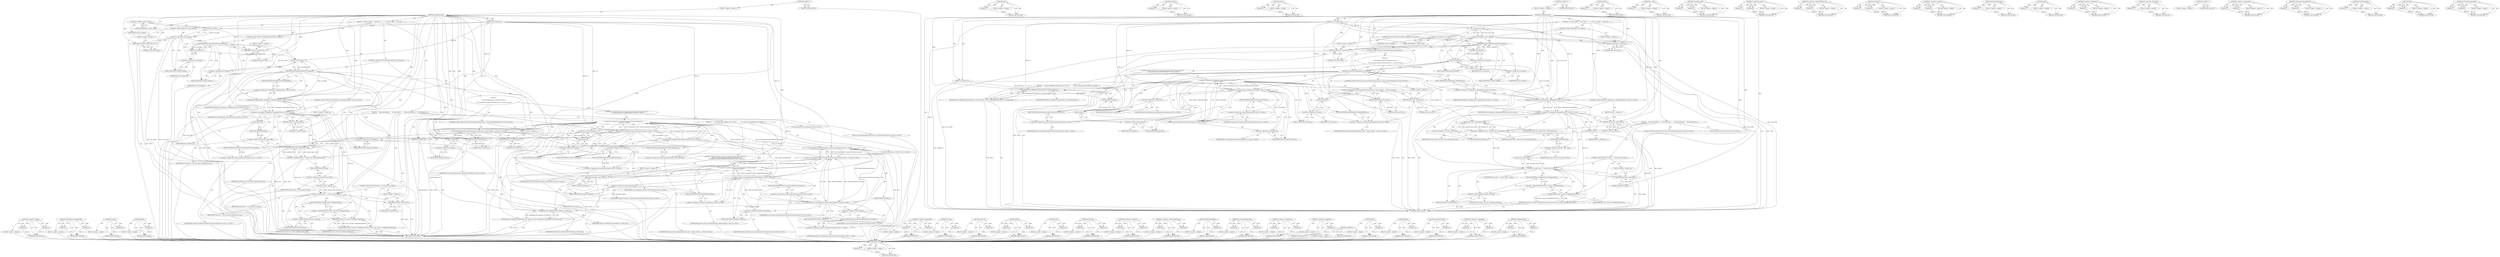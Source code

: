 digraph "CanRequestURL" {
vulnerable_224 [label=<(METHOD,end)>];
vulnerable_225 [label=<(PARAM,p1)>];
vulnerable_226 [label=<(BLOCK,&lt;empty&gt;,&lt;empty&gt;)>];
vulnerable_227 [label=<(METHOD_RETURN,ANY)>];
vulnerable_205 [label=<(METHOD,lock)>];
vulnerable_206 [label=<(PARAM,p1)>];
vulnerable_207 [label=<(BLOCK,&lt;empty&gt;,&lt;empty&gt;)>];
vulnerable_208 [label=<(METHOD_RETURN,ANY)>];
vulnerable_160 [label=<(METHOD,scheme)>];
vulnerable_161 [label=<(PARAM,p1)>];
vulnerable_162 [label=<(BLOCK,&lt;empty&gt;,&lt;empty&gt;)>];
vulnerable_163 [label=<(METHOD_RETURN,ANY)>];
vulnerable_183 [label=<(METHOD,GURL)>];
vulnerable_184 [label=<(PARAM,p1)>];
vulnerable_185 [label=<(BLOCK,&lt;empty&gt;,&lt;empty&gt;)>];
vulnerable_186 [label=<(METHOD_RETURN,ANY)>];
vulnerable_6 [label=<(METHOD,&lt;global&gt;)<SUB>1</SUB>>];
vulnerable_7 [label=<(BLOCK,&lt;empty&gt;,&lt;empty&gt;)<SUB>1</SUB>>];
vulnerable_8 [label=<(METHOD,CanRequestURL)<SUB>1</SUB>>];
vulnerable_9 [label=<(PARAM,int renderer_id)<SUB>2</SUB>>];
vulnerable_10 [label=<(PARAM,const GURL&amp; url)<SUB>2</SUB>>];
vulnerable_11 [label=<(BLOCK,{
  if (!url.is_valid())
    return false;  // ...,{
  if (!url.is_valid())
    return false;  // ...)<SUB>2</SUB>>];
vulnerable_12 [label=<(CONTROL_STRUCTURE,IF,if (!url.is_valid()))<SUB>3</SUB>>];
vulnerable_13 [label=<(&lt;operator&gt;.logicalNot,!url.is_valid())<SUB>3</SUB>>];
vulnerable_14 [label=<(is_valid,url.is_valid())<SUB>3</SUB>>];
vulnerable_15 [label=<(&lt;operator&gt;.fieldAccess,url.is_valid)<SUB>3</SUB>>];
vulnerable_16 [label=<(IDENTIFIER,url,url.is_valid())<SUB>3</SUB>>];
vulnerable_17 [label=<(FIELD_IDENTIFIER,is_valid,is_valid)<SUB>3</SUB>>];
vulnerable_18 [label=<(BLOCK,&lt;empty&gt;,&lt;empty&gt;)<SUB>4</SUB>>];
vulnerable_19 [label=<(RETURN,return false;,return false;)<SUB>4</SUB>>];
vulnerable_20 [label=<(LITERAL,false,return false;)<SUB>4</SUB>>];
vulnerable_21 [label=<(CONTROL_STRUCTURE,IF,if (IsWebSafeScheme(url.scheme())))<SUB>6</SUB>>];
vulnerable_22 [label=<(IsWebSafeScheme,IsWebSafeScheme(url.scheme()))<SUB>6</SUB>>];
vulnerable_23 [label=<(scheme,url.scheme())<SUB>6</SUB>>];
vulnerable_24 [label=<(&lt;operator&gt;.fieldAccess,url.scheme)<SUB>6</SUB>>];
vulnerable_25 [label=<(IDENTIFIER,url,url.scheme())<SUB>6</SUB>>];
vulnerable_26 [label=<(FIELD_IDENTIFIER,scheme,scheme)<SUB>6</SUB>>];
vulnerable_27 [label=<(BLOCK,&lt;empty&gt;,&lt;empty&gt;)<SUB>7</SUB>>];
vulnerable_28 [label=<(RETURN,return true;,return true;)<SUB>7</SUB>>];
vulnerable_29 [label=<(LITERAL,true,return true;)<SUB>7</SUB>>];
vulnerable_30 [label=<(CONTROL_STRUCTURE,IF,if (IsPseudoScheme(url.scheme())))<SUB>9</SUB>>];
vulnerable_31 [label=<(IsPseudoScheme,IsPseudoScheme(url.scheme()))<SUB>9</SUB>>];
vulnerable_32 [label=<(scheme,url.scheme())<SUB>9</SUB>>];
vulnerable_33 [label=<(&lt;operator&gt;.fieldAccess,url.scheme)<SUB>9</SUB>>];
vulnerable_34 [label=<(IDENTIFIER,url,url.scheme())<SUB>9</SUB>>];
vulnerable_35 [label=<(FIELD_IDENTIFIER,scheme,scheme)<SUB>9</SUB>>];
vulnerable_36 [label="<(BLOCK,{

     if (url.SchemeIs(chrome::kViewSourceSch...,{

     if (url.SchemeIs(chrome::kViewSourceSch...)<SUB>9</SUB>>"];
vulnerable_37 [label="<(CONTROL_STRUCTURE,IF,if (url.SchemeIs(chrome::kViewSourceScheme) ||
         url.SchemeIs(chrome::kPrintScheme)))<SUB>11</SUB>>"];
vulnerable_38 [label="<(&lt;operator&gt;.logicalOr,url.SchemeIs(chrome::kViewSourceScheme) ||
    ...)<SUB>11</SUB>>"];
vulnerable_39 [label="<(SchemeIs,url.SchemeIs(chrome::kViewSourceScheme))<SUB>11</SUB>>"];
vulnerable_40 [label=<(&lt;operator&gt;.fieldAccess,url.SchemeIs)<SUB>11</SUB>>];
vulnerable_41 [label="<(IDENTIFIER,url,url.SchemeIs(chrome::kViewSourceScheme))<SUB>11</SUB>>"];
vulnerable_42 [label=<(FIELD_IDENTIFIER,SchemeIs,SchemeIs)<SUB>11</SUB>>];
vulnerable_43 [label="<(&lt;operator&gt;.fieldAccess,chrome::kViewSourceScheme)<SUB>11</SUB>>"];
vulnerable_44 [label="<(IDENTIFIER,chrome,url.SchemeIs(chrome::kViewSourceScheme))<SUB>11</SUB>>"];
vulnerable_45 [label=<(FIELD_IDENTIFIER,kViewSourceScheme,kViewSourceScheme)<SUB>11</SUB>>];
vulnerable_46 [label="<(SchemeIs,url.SchemeIs(chrome::kPrintScheme))<SUB>12</SUB>>"];
vulnerable_47 [label=<(&lt;operator&gt;.fieldAccess,url.SchemeIs)<SUB>12</SUB>>];
vulnerable_48 [label="<(IDENTIFIER,url,url.SchemeIs(chrome::kPrintScheme))<SUB>12</SUB>>"];
vulnerable_49 [label=<(FIELD_IDENTIFIER,SchemeIs,SchemeIs)<SUB>12</SUB>>];
vulnerable_50 [label="<(&lt;operator&gt;.fieldAccess,chrome::kPrintScheme)<SUB>12</SUB>>"];
vulnerable_51 [label="<(IDENTIFIER,chrome,url.SchemeIs(chrome::kPrintScheme))<SUB>12</SUB>>"];
vulnerable_52 [label=<(FIELD_IDENTIFIER,kPrintScheme,kPrintScheme)<SUB>12</SUB>>];
vulnerable_53 [label=<(BLOCK,{
      return CanRequestURL(renderer_id, GURL(...,{
      return CanRequestURL(renderer_id, GURL(...)<SUB>12</SUB>>];
vulnerable_54 [label=<(RETURN,return CanRequestURL(renderer_id, GURL(url.path...,return CanRequestURL(renderer_id, GURL(url.path...)<SUB>13</SUB>>];
vulnerable_55 [label=<(CanRequestURL,CanRequestURL(renderer_id, GURL(url.path())))<SUB>13</SUB>>];
vulnerable_56 [label=<(IDENTIFIER,renderer_id,CanRequestURL(renderer_id, GURL(url.path())))<SUB>13</SUB>>];
vulnerable_57 [label=<(GURL,GURL(url.path()))<SUB>13</SUB>>];
vulnerable_58 [label=<(path,url.path())<SUB>13</SUB>>];
vulnerable_59 [label=<(&lt;operator&gt;.fieldAccess,url.path)<SUB>13</SUB>>];
vulnerable_60 [label=<(IDENTIFIER,url,url.path())<SUB>13</SUB>>];
vulnerable_61 [label=<(FIELD_IDENTIFIER,path,path)<SUB>13</SUB>>];
vulnerable_62 [label="<(CONTROL_STRUCTURE,IF,if (LowerCaseEqualsASCII(url.spec(), chrome::kAboutBlankURL)))<SUB>16</SUB>>"];
vulnerable_63 [label="<(LowerCaseEqualsASCII,LowerCaseEqualsASCII(url.spec(), chrome::kAbout...)<SUB>16</SUB>>"];
vulnerable_64 [label=<(spec,url.spec())<SUB>16</SUB>>];
vulnerable_65 [label=<(&lt;operator&gt;.fieldAccess,url.spec)<SUB>16</SUB>>];
vulnerable_66 [label=<(IDENTIFIER,url,url.spec())<SUB>16</SUB>>];
vulnerable_67 [label=<(FIELD_IDENTIFIER,spec,spec)<SUB>16</SUB>>];
vulnerable_68 [label="<(&lt;operator&gt;.fieldAccess,chrome::kAboutBlankURL)<SUB>16</SUB>>"];
vulnerable_69 [label="<(IDENTIFIER,chrome,LowerCaseEqualsASCII(url.spec(), chrome::kAbout...)<SUB>16</SUB>>"];
vulnerable_70 [label=<(FIELD_IDENTIFIER,kAboutBlankURL,kAboutBlankURL)<SUB>16</SUB>>];
vulnerable_71 [label=<(BLOCK,&lt;empty&gt;,&lt;empty&gt;)<SUB>17</SUB>>];
vulnerable_72 [label=<(RETURN,return true;,return true;)<SUB>17</SUB>>];
vulnerable_73 [label=<(LITERAL,true,return true;)<SUB>17</SUB>>];
vulnerable_74 [label=<(RETURN,return false;,return false;)<SUB>19</SUB>>];
vulnerable_75 [label=<(LITERAL,false,return false;)<SUB>19</SUB>>];
vulnerable_76 [label="<(CONTROL_STRUCTURE,IF,if (!URLRequest::IsHandledURL(url)))<SUB>22</SUB>>"];
vulnerable_77 [label="<(&lt;operator&gt;.logicalNot,!URLRequest::IsHandledURL(url))<SUB>22</SUB>>"];
vulnerable_78 [label="<(URLRequest.IsHandledURL,URLRequest::IsHandledURL(url))<SUB>22</SUB>>"];
vulnerable_79 [label="<(&lt;operator&gt;.fieldAccess,URLRequest::IsHandledURL)<SUB>22</SUB>>"];
vulnerable_80 [label="<(IDENTIFIER,URLRequest,URLRequest::IsHandledURL(url))<SUB>22</SUB>>"];
vulnerable_81 [label=<(FIELD_IDENTIFIER,IsHandledURL,IsHandledURL)<SUB>22</SUB>>];
vulnerable_82 [label="<(IDENTIFIER,url,URLRequest::IsHandledURL(url))<SUB>22</SUB>>"];
vulnerable_83 [label=<(BLOCK,&lt;empty&gt;,&lt;empty&gt;)<SUB>23</SUB>>];
vulnerable_84 [label=<(RETURN,return true;,return true;)<SUB>23</SUB>>];
vulnerable_85 [label=<(LITERAL,true,return true;)<SUB>23</SUB>>];
vulnerable_86 [label=<(BLOCK,{
    AutoLock lock(lock_);

    SecurityStateM...,{
    AutoLock lock(lock_);

    SecurityStateM...)<SUB>25</SUB>>];
vulnerable_87 [label="<(LOCAL,AutoLock lock: AutoLock)<SUB>26</SUB>>"];
vulnerable_88 [label=<(lock,lock(lock_))<SUB>26</SUB>>];
vulnerable_89 [label=<(IDENTIFIER,lock_,lock(lock_))<SUB>26</SUB>>];
vulnerable_90 [label="<(LOCAL,SecurityStateMap.iterator state: SecurityStateMap.iterator)<SUB>28</SUB>>"];
vulnerable_91 [label=<(&lt;operator&gt;.assignment,state = security_state_.find(renderer_id))<SUB>28</SUB>>];
vulnerable_92 [label=<(IDENTIFIER,state,state = security_state_.find(renderer_id))<SUB>28</SUB>>];
vulnerable_93 [label=<(find,security_state_.find(renderer_id))<SUB>28</SUB>>];
vulnerable_94 [label=<(&lt;operator&gt;.fieldAccess,security_state_.find)<SUB>28</SUB>>];
vulnerable_95 [label=<(IDENTIFIER,security_state_,security_state_.find(renderer_id))<SUB>28</SUB>>];
vulnerable_96 [label=<(FIELD_IDENTIFIER,find,find)<SUB>28</SUB>>];
vulnerable_97 [label=<(IDENTIFIER,renderer_id,security_state_.find(renderer_id))<SUB>28</SUB>>];
vulnerable_98 [label=<(CONTROL_STRUCTURE,IF,if (state == security_state_.end()))<SUB>29</SUB>>];
vulnerable_99 [label=<(&lt;operator&gt;.equals,state == security_state_.end())<SUB>29</SUB>>];
vulnerable_100 [label=<(IDENTIFIER,state,state == security_state_.end())<SUB>29</SUB>>];
vulnerable_101 [label=<(end,security_state_.end())<SUB>29</SUB>>];
vulnerable_102 [label=<(&lt;operator&gt;.fieldAccess,security_state_.end)<SUB>29</SUB>>];
vulnerable_103 [label=<(IDENTIFIER,security_state_,security_state_.end())<SUB>29</SUB>>];
vulnerable_104 [label=<(FIELD_IDENTIFIER,end,end)<SUB>29</SUB>>];
vulnerable_105 [label=<(BLOCK,&lt;empty&gt;,&lt;empty&gt;)<SUB>30</SUB>>];
vulnerable_106 [label=<(RETURN,return false;,return false;)<SUB>30</SUB>>];
vulnerable_107 [label=<(LITERAL,false,return false;)<SUB>30</SUB>>];
vulnerable_108 [label=<(RETURN,return state-&gt;second-&gt;CanRequestURL(url);,return state-&gt;second-&gt;CanRequestURL(url);)<SUB>32</SUB>>];
vulnerable_109 [label=<(CanRequestURL,state-&gt;second-&gt;CanRequestURL(url))<SUB>32</SUB>>];
vulnerable_110 [label=<(&lt;operator&gt;.indirectFieldAccess,state-&gt;second-&gt;CanRequestURL)<SUB>32</SUB>>];
vulnerable_111 [label=<(&lt;operator&gt;.indirectFieldAccess,state-&gt;second)<SUB>32</SUB>>];
vulnerable_112 [label=<(IDENTIFIER,state,state-&gt;second-&gt;CanRequestURL(url))<SUB>32</SUB>>];
vulnerable_113 [label=<(FIELD_IDENTIFIER,second,second)<SUB>32</SUB>>];
vulnerable_114 [label=<(FIELD_IDENTIFIER,CanRequestURL,CanRequestURL)<SUB>32</SUB>>];
vulnerable_115 [label=<(IDENTIFIER,url,state-&gt;second-&gt;CanRequestURL(url))<SUB>32</SUB>>];
vulnerable_116 [label=<(METHOD_RETURN,bool)<SUB>1</SUB>>];
vulnerable_118 [label=<(METHOD_RETURN,ANY)<SUB>1</SUB>>];
vulnerable_187 [label=<(METHOD,path)>];
vulnerable_188 [label=<(PARAM,p1)>];
vulnerable_189 [label=<(BLOCK,&lt;empty&gt;,&lt;empty&gt;)>];
vulnerable_190 [label=<(METHOD_RETURN,ANY)>];
vulnerable_147 [label=<(METHOD,is_valid)>];
vulnerable_148 [label=<(PARAM,p1)>];
vulnerable_149 [label=<(BLOCK,&lt;empty&gt;,&lt;empty&gt;)>];
vulnerable_150 [label=<(METHOD_RETURN,ANY)>];
vulnerable_178 [label=<(METHOD,CanRequestURL)>];
vulnerable_179 [label=<(PARAM,p1)>];
vulnerable_180 [label=<(PARAM,p2)>];
vulnerable_181 [label=<(BLOCK,&lt;empty&gt;,&lt;empty&gt;)>];
vulnerable_182 [label=<(METHOD_RETURN,ANY)>];
vulnerable_219 [label=<(METHOD,&lt;operator&gt;.equals)>];
vulnerable_220 [label=<(PARAM,p1)>];
vulnerable_221 [label=<(PARAM,p2)>];
vulnerable_222 [label=<(BLOCK,&lt;empty&gt;,&lt;empty&gt;)>];
vulnerable_223 [label=<(METHOD_RETURN,ANY)>];
vulnerable_228 [label=<(METHOD,&lt;operator&gt;.indirectFieldAccess)>];
vulnerable_229 [label=<(PARAM,p1)>];
vulnerable_230 [label=<(PARAM,p2)>];
vulnerable_231 [label=<(BLOCK,&lt;empty&gt;,&lt;empty&gt;)>];
vulnerable_232 [label=<(METHOD_RETURN,ANY)>];
vulnerable_173 [label=<(METHOD,SchemeIs)>];
vulnerable_174 [label=<(PARAM,p1)>];
vulnerable_175 [label=<(PARAM,p2)>];
vulnerable_176 [label=<(BLOCK,&lt;empty&gt;,&lt;empty&gt;)>];
vulnerable_177 [label=<(METHOD_RETURN,ANY)>];
vulnerable_168 [label=<(METHOD,&lt;operator&gt;.logicalOr)>];
vulnerable_169 [label=<(PARAM,p1)>];
vulnerable_170 [label=<(PARAM,p2)>];
vulnerable_171 [label=<(BLOCK,&lt;empty&gt;,&lt;empty&gt;)>];
vulnerable_172 [label=<(METHOD_RETURN,ANY)>];
vulnerable_156 [label=<(METHOD,IsWebSafeScheme)>];
vulnerable_157 [label=<(PARAM,p1)>];
vulnerable_158 [label=<(BLOCK,&lt;empty&gt;,&lt;empty&gt;)>];
vulnerable_159 [label=<(METHOD_RETURN,ANY)>];
vulnerable_196 [label=<(METHOD,spec)>];
vulnerable_197 [label=<(PARAM,p1)>];
vulnerable_198 [label=<(BLOCK,&lt;empty&gt;,&lt;empty&gt;)>];
vulnerable_199 [label=<(METHOD_RETURN,ANY)>];
vulnerable_151 [label=<(METHOD,&lt;operator&gt;.fieldAccess)>];
vulnerable_152 [label=<(PARAM,p1)>];
vulnerable_153 [label=<(PARAM,p2)>];
vulnerable_154 [label=<(BLOCK,&lt;empty&gt;,&lt;empty&gt;)>];
vulnerable_155 [label=<(METHOD_RETURN,ANY)>];
vulnerable_143 [label=<(METHOD,&lt;operator&gt;.logicalNot)>];
vulnerable_144 [label=<(PARAM,p1)>];
vulnerable_145 [label=<(BLOCK,&lt;empty&gt;,&lt;empty&gt;)>];
vulnerable_146 [label=<(METHOD_RETURN,ANY)>];
vulnerable_137 [label=<(METHOD,&lt;global&gt;)<SUB>1</SUB>>];
vulnerable_138 [label=<(BLOCK,&lt;empty&gt;,&lt;empty&gt;)>];
vulnerable_139 [label=<(METHOD_RETURN,ANY)>];
vulnerable_209 [label=<(METHOD,&lt;operator&gt;.assignment)>];
vulnerable_210 [label=<(PARAM,p1)>];
vulnerable_211 [label=<(PARAM,p2)>];
vulnerable_212 [label=<(BLOCK,&lt;empty&gt;,&lt;empty&gt;)>];
vulnerable_213 [label=<(METHOD_RETURN,ANY)>];
vulnerable_200 [label=<(METHOD,URLRequest.IsHandledURL)>];
vulnerable_201 [label=<(PARAM,p1)>];
vulnerable_202 [label=<(PARAM,p2)>];
vulnerable_203 [label=<(BLOCK,&lt;empty&gt;,&lt;empty&gt;)>];
vulnerable_204 [label=<(METHOD_RETURN,ANY)>];
vulnerable_164 [label=<(METHOD,IsPseudoScheme)>];
vulnerable_165 [label=<(PARAM,p1)>];
vulnerable_166 [label=<(BLOCK,&lt;empty&gt;,&lt;empty&gt;)>];
vulnerable_167 [label=<(METHOD_RETURN,ANY)>];
vulnerable_214 [label=<(METHOD,find)>];
vulnerable_215 [label=<(PARAM,p1)>];
vulnerable_216 [label=<(PARAM,p2)>];
vulnerable_217 [label=<(BLOCK,&lt;empty&gt;,&lt;empty&gt;)>];
vulnerable_218 [label=<(METHOD_RETURN,ANY)>];
vulnerable_191 [label=<(METHOD,LowerCaseEqualsASCII)>];
vulnerable_192 [label=<(PARAM,p1)>];
vulnerable_193 [label=<(PARAM,p2)>];
vulnerable_194 [label=<(BLOCK,&lt;empty&gt;,&lt;empty&gt;)>];
vulnerable_195 [label=<(METHOD_RETURN,ANY)>];
fixed_253 [label=<(METHOD,&lt;operator&gt;.equals)>];
fixed_254 [label=<(PARAM,p1)>];
fixed_255 [label=<(PARAM,p2)>];
fixed_256 [label=<(BLOCK,&lt;empty&gt;,&lt;empty&gt;)>];
fixed_257 [label=<(METHOD_RETURN,ANY)>];
fixed_234 [label=<(METHOD,URLRequest.IsHandledURL)>];
fixed_235 [label=<(PARAM,p1)>];
fixed_236 [label=<(PARAM,p2)>];
fixed_237 [label=<(BLOCK,&lt;empty&gt;,&lt;empty&gt;)>];
fixed_238 [label=<(METHOD_RETURN,ANY)>];
fixed_189 [label=<(METHOD,scheme)>];
fixed_190 [label=<(PARAM,p1)>];
fixed_191 [label=<(BLOCK,&lt;empty&gt;,&lt;empty&gt;)>];
fixed_192 [label=<(METHOD_RETURN,ANY)>];
fixed_211 [label=<(METHOD,path)>];
fixed_212 [label=<(PARAM,p1)>];
fixed_213 [label=<(BLOCK,&lt;empty&gt;,&lt;empty&gt;)>];
fixed_214 [label=<(METHOD_RETURN,ANY)>];
fixed_6 [label=<(METHOD,&lt;global&gt;)<SUB>1</SUB>>];
fixed_7 [label=<(BLOCK,&lt;empty&gt;,&lt;empty&gt;)<SUB>1</SUB>>];
fixed_8 [label=<(METHOD,CanRequestURL)<SUB>1</SUB>>];
fixed_9 [label=<(PARAM,int renderer_id)<SUB>2</SUB>>];
fixed_10 [label=<(PARAM,const GURL&amp; url)<SUB>2</SUB>>];
fixed_11 [label=<(BLOCK,{
  if (!url.is_valid())
    return false;  // ...,{
  if (!url.is_valid())
    return false;  // ...)<SUB>2</SUB>>];
fixed_12 [label=<(CONTROL_STRUCTURE,IF,if (!url.is_valid()))<SUB>3</SUB>>];
fixed_13 [label=<(&lt;operator&gt;.logicalNot,!url.is_valid())<SUB>3</SUB>>];
fixed_14 [label=<(is_valid,url.is_valid())<SUB>3</SUB>>];
fixed_15 [label=<(&lt;operator&gt;.fieldAccess,url.is_valid)<SUB>3</SUB>>];
fixed_16 [label=<(IDENTIFIER,url,url.is_valid())<SUB>3</SUB>>];
fixed_17 [label=<(FIELD_IDENTIFIER,is_valid,is_valid)<SUB>3</SUB>>];
fixed_18 [label=<(BLOCK,&lt;empty&gt;,&lt;empty&gt;)<SUB>4</SUB>>];
fixed_19 [label=<(RETURN,return false;,return false;)<SUB>4</SUB>>];
fixed_20 [label=<(LITERAL,false,return false;)<SUB>4</SUB>>];
fixed_21 [label=<(CONTROL_STRUCTURE,IF,if (IsWebSafeScheme(url.scheme())))<SUB>6</SUB>>];
fixed_22 [label=<(IsWebSafeScheme,IsWebSafeScheme(url.scheme()))<SUB>6</SUB>>];
fixed_23 [label=<(scheme,url.scheme())<SUB>6</SUB>>];
fixed_24 [label=<(&lt;operator&gt;.fieldAccess,url.scheme)<SUB>6</SUB>>];
fixed_25 [label=<(IDENTIFIER,url,url.scheme())<SUB>6</SUB>>];
fixed_26 [label=<(FIELD_IDENTIFIER,scheme,scheme)<SUB>6</SUB>>];
fixed_27 [label=<(BLOCK,&lt;empty&gt;,&lt;empty&gt;)<SUB>7</SUB>>];
fixed_28 [label=<(RETURN,return true;,return true;)<SUB>7</SUB>>];
fixed_29 [label=<(LITERAL,true,return true;)<SUB>7</SUB>>];
fixed_30 [label=<(CONTROL_STRUCTURE,IF,if (IsPseudoScheme(url.scheme())))<SUB>9</SUB>>];
fixed_31 [label=<(IsPseudoScheme,IsPseudoScheme(url.scheme()))<SUB>9</SUB>>];
fixed_32 [label=<(scheme,url.scheme())<SUB>9</SUB>>];
fixed_33 [label=<(&lt;operator&gt;.fieldAccess,url.scheme)<SUB>9</SUB>>];
fixed_34 [label=<(IDENTIFIER,url,url.scheme())<SUB>9</SUB>>];
fixed_35 [label=<(FIELD_IDENTIFIER,scheme,scheme)<SUB>9</SUB>>];
fixed_36 [label="<(BLOCK,{

     if (url.SchemeIs(chrome::kViewSourceSch...,{

     if (url.SchemeIs(chrome::kViewSourceSch...)<SUB>9</SUB>>"];
fixed_37 [label="<(CONTROL_STRUCTURE,IF,if (url.SchemeIs(chrome::kViewSourceScheme) ||
         url.SchemeIs(chrome::kPrintScheme)))<SUB>11</SUB>>"];
fixed_38 [label="<(&lt;operator&gt;.logicalOr,url.SchemeIs(chrome::kViewSourceScheme) ||
    ...)<SUB>11</SUB>>"];
fixed_39 [label="<(SchemeIs,url.SchemeIs(chrome::kViewSourceScheme))<SUB>11</SUB>>"];
fixed_40 [label=<(&lt;operator&gt;.fieldAccess,url.SchemeIs)<SUB>11</SUB>>];
fixed_41 [label="<(IDENTIFIER,url,url.SchemeIs(chrome::kViewSourceScheme))<SUB>11</SUB>>"];
fixed_42 [label=<(FIELD_IDENTIFIER,SchemeIs,SchemeIs)<SUB>11</SUB>>];
fixed_43 [label="<(&lt;operator&gt;.fieldAccess,chrome::kViewSourceScheme)<SUB>11</SUB>>"];
fixed_44 [label="<(IDENTIFIER,chrome,url.SchemeIs(chrome::kViewSourceScheme))<SUB>11</SUB>>"];
fixed_45 [label=<(FIELD_IDENTIFIER,kViewSourceScheme,kViewSourceScheme)<SUB>11</SUB>>];
fixed_46 [label="<(SchemeIs,url.SchemeIs(chrome::kPrintScheme))<SUB>12</SUB>>"];
fixed_47 [label=<(&lt;operator&gt;.fieldAccess,url.SchemeIs)<SUB>12</SUB>>];
fixed_48 [label="<(IDENTIFIER,url,url.SchemeIs(chrome::kPrintScheme))<SUB>12</SUB>>"];
fixed_49 [label=<(FIELD_IDENTIFIER,SchemeIs,SchemeIs)<SUB>12</SUB>>];
fixed_50 [label="<(&lt;operator&gt;.fieldAccess,chrome::kPrintScheme)<SUB>12</SUB>>"];
fixed_51 [label="<(IDENTIFIER,chrome,url.SchemeIs(chrome::kPrintScheme))<SUB>12</SUB>>"];
fixed_52 [label=<(FIELD_IDENTIFIER,kPrintScheme,kPrintScheme)<SUB>12</SUB>>];
fixed_53 [label=<(BLOCK,{
      // to request the embedded URL. Careful...,{
      // to request the embedded URL. Careful...)<SUB>12</SUB>>];
fixed_54 [label="<(LOCAL,GURL child_url: GURL)<SUB>14</SUB>>"];
fixed_55 [label=<(child_url,child_url(url.path()))<SUB>14</SUB>>];
fixed_56 [label=<(path,url.path())<SUB>14</SUB>>];
fixed_57 [label=<(&lt;operator&gt;.fieldAccess,url.path)<SUB>14</SUB>>];
fixed_58 [label=<(IDENTIFIER,url,url.path())<SUB>14</SUB>>];
fixed_59 [label=<(FIELD_IDENTIFIER,path,path)<SUB>14</SUB>>];
fixed_60 [label="<(CONTROL_STRUCTURE,IF,if (child_url.SchemeIs(chrome::kPrintScheme) ||
          (child_url.SchemeIs(chrome::kViewSourceScheme) &amp;&amp;
           url.SchemeIs(chrome::kViewSourceScheme))))<SUB>15</SUB>>"];
fixed_61 [label="<(&lt;operator&gt;.logicalOr,child_url.SchemeIs(chrome::kPrintScheme) ||
   ...)<SUB>15</SUB>>"];
fixed_62 [label="<(SchemeIs,child_url.SchemeIs(chrome::kPrintScheme))<SUB>15</SUB>>"];
fixed_63 [label=<(&lt;operator&gt;.fieldAccess,child_url.SchemeIs)<SUB>15</SUB>>];
fixed_64 [label="<(IDENTIFIER,child_url,child_url.SchemeIs(chrome::kPrintScheme))<SUB>15</SUB>>"];
fixed_65 [label=<(FIELD_IDENTIFIER,SchemeIs,SchemeIs)<SUB>15</SUB>>];
fixed_66 [label="<(&lt;operator&gt;.fieldAccess,chrome::kPrintScheme)<SUB>15</SUB>>"];
fixed_67 [label="<(IDENTIFIER,chrome,child_url.SchemeIs(chrome::kPrintScheme))<SUB>15</SUB>>"];
fixed_68 [label=<(FIELD_IDENTIFIER,kPrintScheme,kPrintScheme)<SUB>15</SUB>>];
fixed_69 [label="<(&lt;operator&gt;.logicalAnd,child_url.SchemeIs(chrome::kViewSourceScheme) &amp;...)<SUB>16</SUB>>"];
fixed_70 [label="<(SchemeIs,child_url.SchemeIs(chrome::kViewSourceScheme))<SUB>16</SUB>>"];
fixed_71 [label=<(&lt;operator&gt;.fieldAccess,child_url.SchemeIs)<SUB>16</SUB>>];
fixed_72 [label="<(IDENTIFIER,child_url,child_url.SchemeIs(chrome::kViewSourceScheme))<SUB>16</SUB>>"];
fixed_73 [label=<(FIELD_IDENTIFIER,SchemeIs,SchemeIs)<SUB>16</SUB>>];
fixed_74 [label="<(&lt;operator&gt;.fieldAccess,chrome::kViewSourceScheme)<SUB>16</SUB>>"];
fixed_75 [label="<(IDENTIFIER,chrome,child_url.SchemeIs(chrome::kViewSourceScheme))<SUB>16</SUB>>"];
fixed_76 [label=<(FIELD_IDENTIFIER,kViewSourceScheme,kViewSourceScheme)<SUB>16</SUB>>];
fixed_77 [label="<(SchemeIs,url.SchemeIs(chrome::kViewSourceScheme))<SUB>17</SUB>>"];
fixed_78 [label=<(&lt;operator&gt;.fieldAccess,url.SchemeIs)<SUB>17</SUB>>];
fixed_79 [label="<(IDENTIFIER,url,url.SchemeIs(chrome::kViewSourceScheme))<SUB>17</SUB>>"];
fixed_80 [label=<(FIELD_IDENTIFIER,SchemeIs,SchemeIs)<SUB>17</SUB>>];
fixed_81 [label="<(&lt;operator&gt;.fieldAccess,chrome::kViewSourceScheme)<SUB>17</SUB>>"];
fixed_82 [label="<(IDENTIFIER,chrome,url.SchemeIs(chrome::kViewSourceScheme))<SUB>17</SUB>>"];
fixed_83 [label=<(FIELD_IDENTIFIER,kViewSourceScheme,kViewSourceScheme)<SUB>17</SUB>>];
fixed_84 [label=<(BLOCK,&lt;empty&gt;,&lt;empty&gt;)<SUB>18</SUB>>];
fixed_85 [label=<(RETURN,return false;,return false;)<SUB>18</SUB>>];
fixed_86 [label=<(LITERAL,false,return false;)<SUB>18</SUB>>];
fixed_87 [label=<(RETURN,return CanRequestURL(renderer_id, child_url);,return CanRequestURL(renderer_id, child_url);)<SUB>20</SUB>>];
fixed_88 [label=<(CanRequestURL,CanRequestURL(renderer_id, child_url))<SUB>20</SUB>>];
fixed_89 [label=<(IDENTIFIER,renderer_id,CanRequestURL(renderer_id, child_url))<SUB>20</SUB>>];
fixed_90 [label=<(IDENTIFIER,child_url,CanRequestURL(renderer_id, child_url))<SUB>20</SUB>>];
fixed_91 [label="<(CONTROL_STRUCTURE,IF,if (LowerCaseEqualsASCII(url.spec(), chrome::kAboutBlankURL)))<SUB>23</SUB>>"];
fixed_92 [label="<(LowerCaseEqualsASCII,LowerCaseEqualsASCII(url.spec(), chrome::kAbout...)<SUB>23</SUB>>"];
fixed_93 [label=<(spec,url.spec())<SUB>23</SUB>>];
fixed_94 [label=<(&lt;operator&gt;.fieldAccess,url.spec)<SUB>23</SUB>>];
fixed_95 [label=<(IDENTIFIER,url,url.spec())<SUB>23</SUB>>];
fixed_96 [label=<(FIELD_IDENTIFIER,spec,spec)<SUB>23</SUB>>];
fixed_97 [label="<(&lt;operator&gt;.fieldAccess,chrome::kAboutBlankURL)<SUB>23</SUB>>"];
fixed_98 [label="<(IDENTIFIER,chrome,LowerCaseEqualsASCII(url.spec(), chrome::kAbout...)<SUB>23</SUB>>"];
fixed_99 [label=<(FIELD_IDENTIFIER,kAboutBlankURL,kAboutBlankURL)<SUB>23</SUB>>];
fixed_100 [label=<(BLOCK,&lt;empty&gt;,&lt;empty&gt;)<SUB>24</SUB>>];
fixed_101 [label=<(RETURN,return true;,return true;)<SUB>24</SUB>>];
fixed_102 [label=<(LITERAL,true,return true;)<SUB>24</SUB>>];
fixed_103 [label=<(RETURN,return false;,return false;)<SUB>26</SUB>>];
fixed_104 [label=<(LITERAL,false,return false;)<SUB>26</SUB>>];
fixed_105 [label="<(CONTROL_STRUCTURE,IF,if (!URLRequest::IsHandledURL(url)))<SUB>29</SUB>>"];
fixed_106 [label="<(&lt;operator&gt;.logicalNot,!URLRequest::IsHandledURL(url))<SUB>29</SUB>>"];
fixed_107 [label="<(URLRequest.IsHandledURL,URLRequest::IsHandledURL(url))<SUB>29</SUB>>"];
fixed_108 [label="<(&lt;operator&gt;.fieldAccess,URLRequest::IsHandledURL)<SUB>29</SUB>>"];
fixed_109 [label="<(IDENTIFIER,URLRequest,URLRequest::IsHandledURL(url))<SUB>29</SUB>>"];
fixed_110 [label=<(FIELD_IDENTIFIER,IsHandledURL,IsHandledURL)<SUB>29</SUB>>];
fixed_111 [label="<(IDENTIFIER,url,URLRequest::IsHandledURL(url))<SUB>29</SUB>>"];
fixed_112 [label=<(BLOCK,&lt;empty&gt;,&lt;empty&gt;)<SUB>30</SUB>>];
fixed_113 [label=<(RETURN,return true;,return true;)<SUB>30</SUB>>];
fixed_114 [label=<(LITERAL,true,return true;)<SUB>30</SUB>>];
fixed_115 [label=<(BLOCK,{
    AutoLock lock(lock_);

    SecurityStateM...,{
    AutoLock lock(lock_);

    SecurityStateM...)<SUB>32</SUB>>];
fixed_116 [label="<(LOCAL,AutoLock lock: AutoLock)<SUB>33</SUB>>"];
fixed_117 [label=<(lock,lock(lock_))<SUB>33</SUB>>];
fixed_118 [label=<(IDENTIFIER,lock_,lock(lock_))<SUB>33</SUB>>];
fixed_119 [label="<(LOCAL,SecurityStateMap.iterator state: SecurityStateMap.iterator)<SUB>35</SUB>>"];
fixed_120 [label=<(&lt;operator&gt;.assignment,state = security_state_.find(renderer_id))<SUB>35</SUB>>];
fixed_121 [label=<(IDENTIFIER,state,state = security_state_.find(renderer_id))<SUB>35</SUB>>];
fixed_122 [label=<(find,security_state_.find(renderer_id))<SUB>35</SUB>>];
fixed_123 [label=<(&lt;operator&gt;.fieldAccess,security_state_.find)<SUB>35</SUB>>];
fixed_124 [label=<(IDENTIFIER,security_state_,security_state_.find(renderer_id))<SUB>35</SUB>>];
fixed_125 [label=<(FIELD_IDENTIFIER,find,find)<SUB>35</SUB>>];
fixed_126 [label=<(IDENTIFIER,renderer_id,security_state_.find(renderer_id))<SUB>35</SUB>>];
fixed_127 [label=<(CONTROL_STRUCTURE,IF,if (state == security_state_.end()))<SUB>36</SUB>>];
fixed_128 [label=<(&lt;operator&gt;.equals,state == security_state_.end())<SUB>36</SUB>>];
fixed_129 [label=<(IDENTIFIER,state,state == security_state_.end())<SUB>36</SUB>>];
fixed_130 [label=<(end,security_state_.end())<SUB>36</SUB>>];
fixed_131 [label=<(&lt;operator&gt;.fieldAccess,security_state_.end)<SUB>36</SUB>>];
fixed_132 [label=<(IDENTIFIER,security_state_,security_state_.end())<SUB>36</SUB>>];
fixed_133 [label=<(FIELD_IDENTIFIER,end,end)<SUB>36</SUB>>];
fixed_134 [label=<(BLOCK,&lt;empty&gt;,&lt;empty&gt;)<SUB>37</SUB>>];
fixed_135 [label=<(RETURN,return false;,return false;)<SUB>37</SUB>>];
fixed_136 [label=<(LITERAL,false,return false;)<SUB>37</SUB>>];
fixed_137 [label=<(RETURN,return state-&gt;second-&gt;CanRequestURL(url);,return state-&gt;second-&gt;CanRequestURL(url);)<SUB>39</SUB>>];
fixed_138 [label=<(CanRequestURL,state-&gt;second-&gt;CanRequestURL(url))<SUB>39</SUB>>];
fixed_139 [label=<(&lt;operator&gt;.indirectFieldAccess,state-&gt;second-&gt;CanRequestURL)<SUB>39</SUB>>];
fixed_140 [label=<(&lt;operator&gt;.indirectFieldAccess,state-&gt;second)<SUB>39</SUB>>];
fixed_141 [label=<(IDENTIFIER,state,state-&gt;second-&gt;CanRequestURL(url))<SUB>39</SUB>>];
fixed_142 [label=<(FIELD_IDENTIFIER,second,second)<SUB>39</SUB>>];
fixed_143 [label=<(FIELD_IDENTIFIER,CanRequestURL,CanRequestURL)<SUB>39</SUB>>];
fixed_144 [label=<(IDENTIFIER,url,state-&gt;second-&gt;CanRequestURL(url))<SUB>39</SUB>>];
fixed_145 [label=<(METHOD_RETURN,bool)<SUB>1</SUB>>];
fixed_147 [label=<(METHOD_RETURN,ANY)<SUB>1</SUB>>];
fixed_215 [label=<(METHOD,&lt;operator&gt;.logicalAnd)>];
fixed_216 [label=<(PARAM,p1)>];
fixed_217 [label=<(PARAM,p2)>];
fixed_218 [label=<(BLOCK,&lt;empty&gt;,&lt;empty&gt;)>];
fixed_219 [label=<(METHOD_RETURN,ANY)>];
fixed_176 [label=<(METHOD,is_valid)>];
fixed_177 [label=<(PARAM,p1)>];
fixed_178 [label=<(BLOCK,&lt;empty&gt;,&lt;empty&gt;)>];
fixed_179 [label=<(METHOD_RETURN,ANY)>];
fixed_207 [label=<(METHOD,child_url)>];
fixed_208 [label=<(PARAM,p1)>];
fixed_209 [label=<(BLOCK,&lt;empty&gt;,&lt;empty&gt;)>];
fixed_210 [label=<(METHOD_RETURN,ANY)>];
fixed_248 [label=<(METHOD,find)>];
fixed_249 [label=<(PARAM,p1)>];
fixed_250 [label=<(PARAM,p2)>];
fixed_251 [label=<(BLOCK,&lt;empty&gt;,&lt;empty&gt;)>];
fixed_252 [label=<(METHOD_RETURN,ANY)>];
fixed_258 [label=<(METHOD,end)>];
fixed_259 [label=<(PARAM,p1)>];
fixed_260 [label=<(BLOCK,&lt;empty&gt;,&lt;empty&gt;)>];
fixed_261 [label=<(METHOD_RETURN,ANY)>];
fixed_202 [label=<(METHOD,SchemeIs)>];
fixed_203 [label=<(PARAM,p1)>];
fixed_204 [label=<(PARAM,p2)>];
fixed_205 [label=<(BLOCK,&lt;empty&gt;,&lt;empty&gt;)>];
fixed_206 [label=<(METHOD_RETURN,ANY)>];
fixed_197 [label=<(METHOD,&lt;operator&gt;.logicalOr)>];
fixed_198 [label=<(PARAM,p1)>];
fixed_199 [label=<(PARAM,p2)>];
fixed_200 [label=<(BLOCK,&lt;empty&gt;,&lt;empty&gt;)>];
fixed_201 [label=<(METHOD_RETURN,ANY)>];
fixed_262 [label=<(METHOD,&lt;operator&gt;.indirectFieldAccess)>];
fixed_263 [label=<(PARAM,p1)>];
fixed_264 [label=<(PARAM,p2)>];
fixed_265 [label=<(BLOCK,&lt;empty&gt;,&lt;empty&gt;)>];
fixed_266 [label=<(METHOD_RETURN,ANY)>];
fixed_185 [label=<(METHOD,IsWebSafeScheme)>];
fixed_186 [label=<(PARAM,p1)>];
fixed_187 [label=<(BLOCK,&lt;empty&gt;,&lt;empty&gt;)>];
fixed_188 [label=<(METHOD_RETURN,ANY)>];
fixed_225 [label=<(METHOD,LowerCaseEqualsASCII)>];
fixed_226 [label=<(PARAM,p1)>];
fixed_227 [label=<(PARAM,p2)>];
fixed_228 [label=<(BLOCK,&lt;empty&gt;,&lt;empty&gt;)>];
fixed_229 [label=<(METHOD_RETURN,ANY)>];
fixed_180 [label=<(METHOD,&lt;operator&gt;.fieldAccess)>];
fixed_181 [label=<(PARAM,p1)>];
fixed_182 [label=<(PARAM,p2)>];
fixed_183 [label=<(BLOCK,&lt;empty&gt;,&lt;empty&gt;)>];
fixed_184 [label=<(METHOD_RETURN,ANY)>];
fixed_172 [label=<(METHOD,&lt;operator&gt;.logicalNot)>];
fixed_173 [label=<(PARAM,p1)>];
fixed_174 [label=<(BLOCK,&lt;empty&gt;,&lt;empty&gt;)>];
fixed_175 [label=<(METHOD_RETURN,ANY)>];
fixed_166 [label=<(METHOD,&lt;global&gt;)<SUB>1</SUB>>];
fixed_167 [label=<(BLOCK,&lt;empty&gt;,&lt;empty&gt;)>];
fixed_168 [label=<(METHOD_RETURN,ANY)>];
fixed_239 [label=<(METHOD,lock)>];
fixed_240 [label=<(PARAM,p1)>];
fixed_241 [label=<(BLOCK,&lt;empty&gt;,&lt;empty&gt;)>];
fixed_242 [label=<(METHOD_RETURN,ANY)>];
fixed_230 [label=<(METHOD,spec)>];
fixed_231 [label=<(PARAM,p1)>];
fixed_232 [label=<(BLOCK,&lt;empty&gt;,&lt;empty&gt;)>];
fixed_233 [label=<(METHOD_RETURN,ANY)>];
fixed_193 [label=<(METHOD,IsPseudoScheme)>];
fixed_194 [label=<(PARAM,p1)>];
fixed_195 [label=<(BLOCK,&lt;empty&gt;,&lt;empty&gt;)>];
fixed_196 [label=<(METHOD_RETURN,ANY)>];
fixed_243 [label=<(METHOD,&lt;operator&gt;.assignment)>];
fixed_244 [label=<(PARAM,p1)>];
fixed_245 [label=<(PARAM,p2)>];
fixed_246 [label=<(BLOCK,&lt;empty&gt;,&lt;empty&gt;)>];
fixed_247 [label=<(METHOD_RETURN,ANY)>];
fixed_220 [label=<(METHOD,CanRequestURL)>];
fixed_221 [label=<(PARAM,p1)>];
fixed_222 [label=<(PARAM,p2)>];
fixed_223 [label=<(BLOCK,&lt;empty&gt;,&lt;empty&gt;)>];
fixed_224 [label=<(METHOD_RETURN,ANY)>];
vulnerable_224 -> vulnerable_225  [key=0, label="AST: "];
vulnerable_224 -> vulnerable_225  [key=1, label="DDG: "];
vulnerable_224 -> vulnerable_226  [key=0, label="AST: "];
vulnerable_224 -> vulnerable_227  [key=0, label="AST: "];
vulnerable_224 -> vulnerable_227  [key=1, label="CFG: "];
vulnerable_225 -> vulnerable_227  [key=0, label="DDG: p1"];
vulnerable_205 -> vulnerable_206  [key=0, label="AST: "];
vulnerable_205 -> vulnerable_206  [key=1, label="DDG: "];
vulnerable_205 -> vulnerable_207  [key=0, label="AST: "];
vulnerable_205 -> vulnerable_208  [key=0, label="AST: "];
vulnerable_205 -> vulnerable_208  [key=1, label="CFG: "];
vulnerable_206 -> vulnerable_208  [key=0, label="DDG: p1"];
vulnerable_160 -> vulnerable_161  [key=0, label="AST: "];
vulnerable_160 -> vulnerable_161  [key=1, label="DDG: "];
vulnerable_160 -> vulnerable_162  [key=0, label="AST: "];
vulnerable_160 -> vulnerable_163  [key=0, label="AST: "];
vulnerable_160 -> vulnerable_163  [key=1, label="CFG: "];
vulnerable_161 -> vulnerable_163  [key=0, label="DDG: p1"];
vulnerable_183 -> vulnerable_184  [key=0, label="AST: "];
vulnerable_183 -> vulnerable_184  [key=1, label="DDG: "];
vulnerable_183 -> vulnerable_185  [key=0, label="AST: "];
vulnerable_183 -> vulnerable_186  [key=0, label="AST: "];
vulnerable_183 -> vulnerable_186  [key=1, label="CFG: "];
vulnerable_184 -> vulnerable_186  [key=0, label="DDG: p1"];
vulnerable_6 -> vulnerable_7  [key=0, label="AST: "];
vulnerable_6 -> vulnerable_118  [key=0, label="AST: "];
vulnerable_6 -> vulnerable_118  [key=1, label="CFG: "];
vulnerable_7 -> vulnerable_8  [key=0, label="AST: "];
vulnerable_8 -> vulnerable_9  [key=0, label="AST: "];
vulnerable_8 -> vulnerable_9  [key=1, label="DDG: "];
vulnerable_8 -> vulnerable_10  [key=0, label="AST: "];
vulnerable_8 -> vulnerable_10  [key=1, label="DDG: "];
vulnerable_8 -> vulnerable_11  [key=0, label="AST: "];
vulnerable_8 -> vulnerable_116  [key=0, label="AST: "];
vulnerable_8 -> vulnerable_17  [key=0, label="CFG: "];
vulnerable_8 -> vulnerable_19  [key=0, label="DDG: "];
vulnerable_8 -> vulnerable_28  [key=0, label="DDG: "];
vulnerable_8 -> vulnerable_74  [key=0, label="DDG: "];
vulnerable_8 -> vulnerable_84  [key=0, label="DDG: "];
vulnerable_8 -> vulnerable_88  [key=0, label="DDG: "];
vulnerable_8 -> vulnerable_20  [key=0, label="DDG: "];
vulnerable_8 -> vulnerable_29  [key=0, label="DDG: "];
vulnerable_8 -> vulnerable_75  [key=0, label="DDG: "];
vulnerable_8 -> vulnerable_78  [key=0, label="DDG: "];
vulnerable_8 -> vulnerable_85  [key=0, label="DDG: "];
vulnerable_8 -> vulnerable_93  [key=0, label="DDG: "];
vulnerable_8 -> vulnerable_99  [key=0, label="DDG: "];
vulnerable_8 -> vulnerable_106  [key=0, label="DDG: "];
vulnerable_8 -> vulnerable_109  [key=0, label="DDG: "];
vulnerable_8 -> vulnerable_72  [key=0, label="DDG: "];
vulnerable_8 -> vulnerable_107  [key=0, label="DDG: "];
vulnerable_8 -> vulnerable_73  [key=0, label="DDG: "];
vulnerable_8 -> vulnerable_55  [key=0, label="DDG: "];
vulnerable_9 -> vulnerable_116  [key=0, label="DDG: renderer_id"];
vulnerable_9 -> vulnerable_93  [key=0, label="DDG: renderer_id"];
vulnerable_9 -> vulnerable_55  [key=0, label="DDG: renderer_id"];
vulnerable_10 -> vulnerable_116  [key=0, label="DDG: url"];
vulnerable_10 -> vulnerable_14  [key=0, label="DDG: url"];
vulnerable_10 -> vulnerable_23  [key=0, label="DDG: url"];
vulnerable_10 -> vulnerable_32  [key=0, label="DDG: url"];
vulnerable_10 -> vulnerable_78  [key=0, label="DDG: url"];
vulnerable_10 -> vulnerable_39  [key=0, label="DDG: url"];
vulnerable_10 -> vulnerable_46  [key=0, label="DDG: url"];
vulnerable_10 -> vulnerable_64  [key=0, label="DDG: url"];
vulnerable_10 -> vulnerable_58  [key=0, label="DDG: url"];
vulnerable_11 -> vulnerable_12  [key=0, label="AST: "];
vulnerable_11 -> vulnerable_21  [key=0, label="AST: "];
vulnerable_11 -> vulnerable_30  [key=0, label="AST: "];
vulnerable_11 -> vulnerable_76  [key=0, label="AST: "];
vulnerable_11 -> vulnerable_86  [key=0, label="AST: "];
vulnerable_12 -> vulnerable_13  [key=0, label="AST: "];
vulnerable_12 -> vulnerable_18  [key=0, label="AST: "];
vulnerable_13 -> vulnerable_14  [key=0, label="AST: "];
vulnerable_13 -> vulnerable_19  [key=0, label="CFG: "];
vulnerable_13 -> vulnerable_19  [key=1, label="CDG: "];
vulnerable_13 -> vulnerable_26  [key=0, label="CFG: "];
vulnerable_13 -> vulnerable_26  [key=1, label="CDG: "];
vulnerable_13 -> vulnerable_116  [key=0, label="DDG: url.is_valid()"];
vulnerable_13 -> vulnerable_116  [key=1, label="DDG: !url.is_valid()"];
vulnerable_13 -> vulnerable_22  [key=0, label="CDG: "];
vulnerable_13 -> vulnerable_24  [key=0, label="CDG: "];
vulnerable_13 -> vulnerable_23  [key=0, label="CDG: "];
vulnerable_14 -> vulnerable_15  [key=0, label="AST: "];
vulnerable_14 -> vulnerable_13  [key=0, label="CFG: "];
vulnerable_14 -> vulnerable_13  [key=1, label="DDG: url.is_valid"];
vulnerable_14 -> vulnerable_116  [key=0, label="DDG: url.is_valid"];
vulnerable_14 -> vulnerable_78  [key=0, label="DDG: url.is_valid"];
vulnerable_15 -> vulnerable_16  [key=0, label="AST: "];
vulnerable_15 -> vulnerable_17  [key=0, label="AST: "];
vulnerable_15 -> vulnerable_14  [key=0, label="CFG: "];
vulnerable_17 -> vulnerable_15  [key=0, label="CFG: "];
vulnerable_18 -> vulnerable_19  [key=0, label="AST: "];
vulnerable_19 -> vulnerable_20  [key=0, label="AST: "];
vulnerable_19 -> vulnerable_116  [key=0, label="CFG: "];
vulnerable_19 -> vulnerable_116  [key=1, label="DDG: &lt;RET&gt;"];
vulnerable_20 -> vulnerable_19  [key=0, label="DDG: false"];
vulnerable_21 -> vulnerable_22  [key=0, label="AST: "];
vulnerable_21 -> vulnerable_27  [key=0, label="AST: "];
vulnerable_22 -> vulnerable_23  [key=0, label="AST: "];
vulnerable_22 -> vulnerable_28  [key=0, label="CFG: "];
vulnerable_22 -> vulnerable_28  [key=1, label="CDG: "];
vulnerable_22 -> vulnerable_35  [key=0, label="CFG: "];
vulnerable_22 -> vulnerable_35  [key=1, label="CDG: "];
vulnerable_22 -> vulnerable_32  [key=0, label="CDG: "];
vulnerable_22 -> vulnerable_33  [key=0, label="CDG: "];
vulnerable_22 -> vulnerable_31  [key=0, label="CDG: "];
vulnerable_23 -> vulnerable_24  [key=0, label="AST: "];
vulnerable_23 -> vulnerable_22  [key=0, label="CFG: "];
vulnerable_23 -> vulnerable_22  [key=1, label="DDG: url.scheme"];
vulnerable_23 -> vulnerable_32  [key=0, label="DDG: url.scheme"];
vulnerable_24 -> vulnerable_25  [key=0, label="AST: "];
vulnerable_24 -> vulnerable_26  [key=0, label="AST: "];
vulnerable_24 -> vulnerable_23  [key=0, label="CFG: "];
vulnerable_26 -> vulnerable_24  [key=0, label="CFG: "];
vulnerable_27 -> vulnerable_28  [key=0, label="AST: "];
vulnerable_28 -> vulnerable_29  [key=0, label="AST: "];
vulnerable_28 -> vulnerable_116  [key=0, label="CFG: "];
vulnerable_28 -> vulnerable_116  [key=1, label="DDG: &lt;RET&gt;"];
vulnerable_29 -> vulnerable_28  [key=0, label="DDG: true"];
vulnerable_30 -> vulnerable_31  [key=0, label="AST: "];
vulnerable_30 -> vulnerable_36  [key=0, label="AST: "];
vulnerable_31 -> vulnerable_32  [key=0, label="AST: "];
vulnerable_31 -> vulnerable_42  [key=0, label="CFG: "];
vulnerable_31 -> vulnerable_42  [key=1, label="CDG: "];
vulnerable_31 -> vulnerable_81  [key=0, label="CFG: "];
vulnerable_31 -> vulnerable_81  [key=1, label="CDG: "];
vulnerable_31 -> vulnerable_77  [key=0, label="CDG: "];
vulnerable_31 -> vulnerable_38  [key=0, label="CDG: "];
vulnerable_31 -> vulnerable_45  [key=0, label="CDG: "];
vulnerable_31 -> vulnerable_40  [key=0, label="CDG: "];
vulnerable_31 -> vulnerable_79  [key=0, label="CDG: "];
vulnerable_31 -> vulnerable_43  [key=0, label="CDG: "];
vulnerable_31 -> vulnerable_78  [key=0, label="CDG: "];
vulnerable_31 -> vulnerable_39  [key=0, label="CDG: "];
vulnerable_32 -> vulnerable_33  [key=0, label="AST: "];
vulnerable_32 -> vulnerable_31  [key=0, label="CFG: "];
vulnerable_32 -> vulnerable_31  [key=1, label="DDG: url.scheme"];
vulnerable_32 -> vulnerable_78  [key=0, label="DDG: url.scheme"];
vulnerable_33 -> vulnerable_34  [key=0, label="AST: "];
vulnerable_33 -> vulnerable_35  [key=0, label="AST: "];
vulnerable_33 -> vulnerable_32  [key=0, label="CFG: "];
vulnerable_35 -> vulnerable_33  [key=0, label="CFG: "];
vulnerable_36 -> vulnerable_37  [key=0, label="AST: "];
vulnerable_36 -> vulnerable_62  [key=0, label="AST: "];
vulnerable_36 -> vulnerable_74  [key=0, label="AST: "];
vulnerable_37 -> vulnerable_38  [key=0, label="AST: "];
vulnerable_37 -> vulnerable_53  [key=0, label="AST: "];
vulnerable_38 -> vulnerable_39  [key=0, label="AST: "];
vulnerable_38 -> vulnerable_46  [key=0, label="AST: "];
vulnerable_38 -> vulnerable_61  [key=0, label="CFG: "];
vulnerable_38 -> vulnerable_61  [key=1, label="CDG: "];
vulnerable_38 -> vulnerable_67  [key=0, label="CFG: "];
vulnerable_38 -> vulnerable_67  [key=1, label="CDG: "];
vulnerable_38 -> vulnerable_68  [key=0, label="CDG: "];
vulnerable_38 -> vulnerable_64  [key=0, label="CDG: "];
vulnerable_38 -> vulnerable_57  [key=0, label="CDG: "];
vulnerable_38 -> vulnerable_65  [key=0, label="CDG: "];
vulnerable_38 -> vulnerable_59  [key=0, label="CDG: "];
vulnerable_38 -> vulnerable_54  [key=0, label="CDG: "];
vulnerable_38 -> vulnerable_58  [key=0, label="CDG: "];
vulnerable_38 -> vulnerable_70  [key=0, label="CDG: "];
vulnerable_38 -> vulnerable_63  [key=0, label="CDG: "];
vulnerable_38 -> vulnerable_55  [key=0, label="CDG: "];
vulnerable_39 -> vulnerable_40  [key=0, label="AST: "];
vulnerable_39 -> vulnerable_43  [key=0, label="AST: "];
vulnerable_39 -> vulnerable_38  [key=0, label="CFG: "];
vulnerable_39 -> vulnerable_38  [key=1, label="DDG: url.SchemeIs"];
vulnerable_39 -> vulnerable_38  [key=2, label="DDG: chrome::kViewSourceScheme"];
vulnerable_39 -> vulnerable_49  [key=0, label="CFG: "];
vulnerable_39 -> vulnerable_49  [key=1, label="CDG: "];
vulnerable_39 -> vulnerable_46  [key=0, label="DDG: url.SchemeIs"];
vulnerable_39 -> vulnerable_46  [key=1, label="CDG: "];
vulnerable_39 -> vulnerable_47  [key=0, label="CDG: "];
vulnerable_39 -> vulnerable_52  [key=0, label="CDG: "];
vulnerable_39 -> vulnerable_50  [key=0, label="CDG: "];
vulnerable_40 -> vulnerable_41  [key=0, label="AST: "];
vulnerable_40 -> vulnerable_42  [key=0, label="AST: "];
vulnerable_40 -> vulnerable_45  [key=0, label="CFG: "];
vulnerable_42 -> vulnerable_40  [key=0, label="CFG: "];
vulnerable_43 -> vulnerable_44  [key=0, label="AST: "];
vulnerable_43 -> vulnerable_45  [key=0, label="AST: "];
vulnerable_43 -> vulnerable_39  [key=0, label="CFG: "];
vulnerable_45 -> vulnerable_43  [key=0, label="CFG: "];
vulnerable_46 -> vulnerable_47  [key=0, label="AST: "];
vulnerable_46 -> vulnerable_50  [key=0, label="AST: "];
vulnerable_46 -> vulnerable_38  [key=0, label="CFG: "];
vulnerable_46 -> vulnerable_38  [key=1, label="DDG: url.SchemeIs"];
vulnerable_46 -> vulnerable_38  [key=2, label="DDG: chrome::kPrintScheme"];
vulnerable_47 -> vulnerable_48  [key=0, label="AST: "];
vulnerable_47 -> vulnerable_49  [key=0, label="AST: "];
vulnerable_47 -> vulnerable_52  [key=0, label="CFG: "];
vulnerable_49 -> vulnerable_47  [key=0, label="CFG: "];
vulnerable_50 -> vulnerable_51  [key=0, label="AST: "];
vulnerable_50 -> vulnerable_52  [key=0, label="AST: "];
vulnerable_50 -> vulnerable_46  [key=0, label="CFG: "];
vulnerable_52 -> vulnerable_50  [key=0, label="CFG: "];
vulnerable_53 -> vulnerable_54  [key=0, label="AST: "];
vulnerable_54 -> vulnerable_55  [key=0, label="AST: "];
vulnerable_54 -> vulnerable_116  [key=0, label="CFG: "];
vulnerable_54 -> vulnerable_116  [key=1, label="DDG: &lt;RET&gt;"];
vulnerable_55 -> vulnerable_56  [key=0, label="AST: "];
vulnerable_55 -> vulnerable_57  [key=0, label="AST: "];
vulnerable_55 -> vulnerable_54  [key=0, label="CFG: "];
vulnerable_55 -> vulnerable_54  [key=1, label="DDG: CanRequestURL(renderer_id, GURL(url.path()))"];
vulnerable_57 -> vulnerable_58  [key=0, label="AST: "];
vulnerable_57 -> vulnerable_55  [key=0, label="CFG: "];
vulnerable_57 -> vulnerable_55  [key=1, label="DDG: url.path()"];
vulnerable_58 -> vulnerable_59  [key=0, label="AST: "];
vulnerable_58 -> vulnerable_57  [key=0, label="CFG: "];
vulnerable_58 -> vulnerable_57  [key=1, label="DDG: url.path"];
vulnerable_59 -> vulnerable_60  [key=0, label="AST: "];
vulnerable_59 -> vulnerable_61  [key=0, label="AST: "];
vulnerable_59 -> vulnerable_58  [key=0, label="CFG: "];
vulnerable_61 -> vulnerable_59  [key=0, label="CFG: "];
vulnerable_62 -> vulnerable_63  [key=0, label="AST: "];
vulnerable_62 -> vulnerable_71  [key=0, label="AST: "];
vulnerable_63 -> vulnerable_64  [key=0, label="AST: "];
vulnerable_63 -> vulnerable_68  [key=0, label="AST: "];
vulnerable_63 -> vulnerable_72  [key=0, label="CFG: "];
vulnerable_63 -> vulnerable_72  [key=1, label="CDG: "];
vulnerable_63 -> vulnerable_74  [key=0, label="CFG: "];
vulnerable_63 -> vulnerable_74  [key=1, label="CDG: "];
vulnerable_64 -> vulnerable_65  [key=0, label="AST: "];
vulnerable_64 -> vulnerable_70  [key=0, label="CFG: "];
vulnerable_64 -> vulnerable_63  [key=0, label="DDG: url.spec"];
vulnerable_65 -> vulnerable_66  [key=0, label="AST: "];
vulnerable_65 -> vulnerable_67  [key=0, label="AST: "];
vulnerable_65 -> vulnerable_64  [key=0, label="CFG: "];
vulnerable_67 -> vulnerable_65  [key=0, label="CFG: "];
vulnerable_68 -> vulnerable_69  [key=0, label="AST: "];
vulnerable_68 -> vulnerable_70  [key=0, label="AST: "];
vulnerable_68 -> vulnerable_63  [key=0, label="CFG: "];
vulnerable_70 -> vulnerable_68  [key=0, label="CFG: "];
vulnerable_71 -> vulnerable_72  [key=0, label="AST: "];
vulnerable_72 -> vulnerable_73  [key=0, label="AST: "];
vulnerable_72 -> vulnerable_116  [key=0, label="CFG: "];
vulnerable_72 -> vulnerable_116  [key=1, label="DDG: &lt;RET&gt;"];
vulnerable_73 -> vulnerable_72  [key=0, label="DDG: true"];
vulnerable_74 -> vulnerable_75  [key=0, label="AST: "];
vulnerable_74 -> vulnerable_116  [key=0, label="CFG: "];
vulnerable_74 -> vulnerable_116  [key=1, label="DDG: &lt;RET&gt;"];
vulnerable_75 -> vulnerable_74  [key=0, label="DDG: false"];
vulnerable_76 -> vulnerable_77  [key=0, label="AST: "];
vulnerable_76 -> vulnerable_83  [key=0, label="AST: "];
vulnerable_77 -> vulnerable_78  [key=0, label="AST: "];
vulnerable_77 -> vulnerable_84  [key=0, label="CFG: "];
vulnerable_77 -> vulnerable_84  [key=1, label="CDG: "];
vulnerable_77 -> vulnerable_88  [key=0, label="CFG: "];
vulnerable_77 -> vulnerable_88  [key=1, label="CDG: "];
vulnerable_77 -> vulnerable_94  [key=0, label="CDG: "];
vulnerable_77 -> vulnerable_96  [key=0, label="CDG: "];
vulnerable_77 -> vulnerable_99  [key=0, label="CDG: "];
vulnerable_77 -> vulnerable_102  [key=0, label="CDG: "];
vulnerable_77 -> vulnerable_104  [key=0, label="CDG: "];
vulnerable_77 -> vulnerable_91  [key=0, label="CDG: "];
vulnerable_77 -> vulnerable_93  [key=0, label="CDG: "];
vulnerable_77 -> vulnerable_101  [key=0, label="CDG: "];
vulnerable_78 -> vulnerable_79  [key=0, label="AST: "];
vulnerable_78 -> vulnerable_82  [key=0, label="AST: "];
vulnerable_78 -> vulnerable_77  [key=0, label="CFG: "];
vulnerable_78 -> vulnerable_77  [key=1, label="DDG: URLRequest::IsHandledURL"];
vulnerable_78 -> vulnerable_77  [key=2, label="DDG: url"];
vulnerable_78 -> vulnerable_109  [key=0, label="DDG: url"];
vulnerable_79 -> vulnerable_80  [key=0, label="AST: "];
vulnerable_79 -> vulnerable_81  [key=0, label="AST: "];
vulnerable_79 -> vulnerable_78  [key=0, label="CFG: "];
vulnerable_81 -> vulnerable_79  [key=0, label="CFG: "];
vulnerable_83 -> vulnerable_84  [key=0, label="AST: "];
vulnerable_84 -> vulnerable_85  [key=0, label="AST: "];
vulnerable_84 -> vulnerable_116  [key=0, label="CFG: "];
vulnerable_84 -> vulnerable_116  [key=1, label="DDG: &lt;RET&gt;"];
vulnerable_85 -> vulnerable_84  [key=0, label="DDG: true"];
vulnerable_86 -> vulnerable_87  [key=0, label="AST: "];
vulnerable_86 -> vulnerable_88  [key=0, label="AST: "];
vulnerable_86 -> vulnerable_90  [key=0, label="AST: "];
vulnerable_86 -> vulnerable_91  [key=0, label="AST: "];
vulnerable_86 -> vulnerable_98  [key=0, label="AST: "];
vulnerable_86 -> vulnerable_108  [key=0, label="AST: "];
vulnerable_88 -> vulnerable_89  [key=0, label="AST: "];
vulnerable_88 -> vulnerable_96  [key=0, label="CFG: "];
vulnerable_88 -> vulnerable_116  [key=0, label="DDG: lock_"];
vulnerable_91 -> vulnerable_92  [key=0, label="AST: "];
vulnerable_91 -> vulnerable_93  [key=0, label="AST: "];
vulnerable_91 -> vulnerable_104  [key=0, label="CFG: "];
vulnerable_91 -> vulnerable_99  [key=0, label="DDG: state"];
vulnerable_93 -> vulnerable_94  [key=0, label="AST: "];
vulnerable_93 -> vulnerable_97  [key=0, label="AST: "];
vulnerable_93 -> vulnerable_91  [key=0, label="CFG: "];
vulnerable_93 -> vulnerable_91  [key=1, label="DDG: security_state_.find"];
vulnerable_93 -> vulnerable_91  [key=2, label="DDG: renderer_id"];
vulnerable_94 -> vulnerable_95  [key=0, label="AST: "];
vulnerable_94 -> vulnerable_96  [key=0, label="AST: "];
vulnerable_94 -> vulnerable_93  [key=0, label="CFG: "];
vulnerable_96 -> vulnerable_94  [key=0, label="CFG: "];
vulnerable_98 -> vulnerable_99  [key=0, label="AST: "];
vulnerable_98 -> vulnerable_105  [key=0, label="AST: "];
vulnerable_99 -> vulnerable_100  [key=0, label="AST: "];
vulnerable_99 -> vulnerable_101  [key=0, label="AST: "];
vulnerable_99 -> vulnerable_106  [key=0, label="CFG: "];
vulnerable_99 -> vulnerable_106  [key=1, label="CDG: "];
vulnerable_99 -> vulnerable_113  [key=0, label="CFG: "];
vulnerable_99 -> vulnerable_113  [key=1, label="CDG: "];
vulnerable_99 -> vulnerable_114  [key=0, label="CDG: "];
vulnerable_99 -> vulnerable_110  [key=0, label="CDG: "];
vulnerable_99 -> vulnerable_108  [key=0, label="CDG: "];
vulnerable_99 -> vulnerable_111  [key=0, label="CDG: "];
vulnerable_99 -> vulnerable_109  [key=0, label="CDG: "];
vulnerable_101 -> vulnerable_102  [key=0, label="AST: "];
vulnerable_101 -> vulnerable_99  [key=0, label="CFG: "];
vulnerable_101 -> vulnerable_99  [key=1, label="DDG: security_state_.end"];
vulnerable_102 -> vulnerable_103  [key=0, label="AST: "];
vulnerable_102 -> vulnerable_104  [key=0, label="AST: "];
vulnerable_102 -> vulnerable_101  [key=0, label="CFG: "];
vulnerable_104 -> vulnerable_102  [key=0, label="CFG: "];
vulnerable_105 -> vulnerable_106  [key=0, label="AST: "];
vulnerable_106 -> vulnerable_107  [key=0, label="AST: "];
vulnerable_106 -> vulnerable_116  [key=0, label="CFG: "];
vulnerable_106 -> vulnerable_116  [key=1, label="DDG: &lt;RET&gt;"];
vulnerable_107 -> vulnerable_106  [key=0, label="DDG: false"];
vulnerable_108 -> vulnerable_109  [key=0, label="AST: "];
vulnerable_108 -> vulnerable_116  [key=0, label="CFG: "];
vulnerable_108 -> vulnerable_116  [key=1, label="DDG: &lt;RET&gt;"];
vulnerable_109 -> vulnerable_110  [key=0, label="AST: "];
vulnerable_109 -> vulnerable_115  [key=0, label="AST: "];
vulnerable_109 -> vulnerable_108  [key=0, label="CFG: "];
vulnerable_109 -> vulnerable_108  [key=1, label="DDG: state-&gt;second-&gt;CanRequestURL(url)"];
vulnerable_110 -> vulnerable_111  [key=0, label="AST: "];
vulnerable_110 -> vulnerable_114  [key=0, label="AST: "];
vulnerable_110 -> vulnerable_109  [key=0, label="CFG: "];
vulnerable_111 -> vulnerable_112  [key=0, label="AST: "];
vulnerable_111 -> vulnerable_113  [key=0, label="AST: "];
vulnerable_111 -> vulnerable_114  [key=0, label="CFG: "];
vulnerable_113 -> vulnerable_111  [key=0, label="CFG: "];
vulnerable_114 -> vulnerable_110  [key=0, label="CFG: "];
vulnerable_187 -> vulnerable_188  [key=0, label="AST: "];
vulnerable_187 -> vulnerable_188  [key=1, label="DDG: "];
vulnerable_187 -> vulnerable_189  [key=0, label="AST: "];
vulnerable_187 -> vulnerable_190  [key=0, label="AST: "];
vulnerable_187 -> vulnerable_190  [key=1, label="CFG: "];
vulnerable_188 -> vulnerable_190  [key=0, label="DDG: p1"];
vulnerable_147 -> vulnerable_148  [key=0, label="AST: "];
vulnerable_147 -> vulnerable_148  [key=1, label="DDG: "];
vulnerable_147 -> vulnerable_149  [key=0, label="AST: "];
vulnerable_147 -> vulnerable_150  [key=0, label="AST: "];
vulnerable_147 -> vulnerable_150  [key=1, label="CFG: "];
vulnerable_148 -> vulnerable_150  [key=0, label="DDG: p1"];
vulnerable_178 -> vulnerable_179  [key=0, label="AST: "];
vulnerable_178 -> vulnerable_179  [key=1, label="DDG: "];
vulnerable_178 -> vulnerable_181  [key=0, label="AST: "];
vulnerable_178 -> vulnerable_180  [key=0, label="AST: "];
vulnerable_178 -> vulnerable_180  [key=1, label="DDG: "];
vulnerable_178 -> vulnerable_182  [key=0, label="AST: "];
vulnerable_178 -> vulnerable_182  [key=1, label="CFG: "];
vulnerable_179 -> vulnerable_182  [key=0, label="DDG: p1"];
vulnerable_180 -> vulnerable_182  [key=0, label="DDG: p2"];
vulnerable_219 -> vulnerable_220  [key=0, label="AST: "];
vulnerable_219 -> vulnerable_220  [key=1, label="DDG: "];
vulnerable_219 -> vulnerable_222  [key=0, label="AST: "];
vulnerable_219 -> vulnerable_221  [key=0, label="AST: "];
vulnerable_219 -> vulnerable_221  [key=1, label="DDG: "];
vulnerable_219 -> vulnerable_223  [key=0, label="AST: "];
vulnerable_219 -> vulnerable_223  [key=1, label="CFG: "];
vulnerable_220 -> vulnerable_223  [key=0, label="DDG: p1"];
vulnerable_221 -> vulnerable_223  [key=0, label="DDG: p2"];
vulnerable_228 -> vulnerable_229  [key=0, label="AST: "];
vulnerable_228 -> vulnerable_229  [key=1, label="DDG: "];
vulnerable_228 -> vulnerable_231  [key=0, label="AST: "];
vulnerable_228 -> vulnerable_230  [key=0, label="AST: "];
vulnerable_228 -> vulnerable_230  [key=1, label="DDG: "];
vulnerable_228 -> vulnerable_232  [key=0, label="AST: "];
vulnerable_228 -> vulnerable_232  [key=1, label="CFG: "];
vulnerable_229 -> vulnerable_232  [key=0, label="DDG: p1"];
vulnerable_230 -> vulnerable_232  [key=0, label="DDG: p2"];
vulnerable_173 -> vulnerable_174  [key=0, label="AST: "];
vulnerable_173 -> vulnerable_174  [key=1, label="DDG: "];
vulnerable_173 -> vulnerable_176  [key=0, label="AST: "];
vulnerable_173 -> vulnerable_175  [key=0, label="AST: "];
vulnerable_173 -> vulnerable_175  [key=1, label="DDG: "];
vulnerable_173 -> vulnerable_177  [key=0, label="AST: "];
vulnerable_173 -> vulnerable_177  [key=1, label="CFG: "];
vulnerable_174 -> vulnerable_177  [key=0, label="DDG: p1"];
vulnerable_175 -> vulnerable_177  [key=0, label="DDG: p2"];
vulnerable_168 -> vulnerable_169  [key=0, label="AST: "];
vulnerable_168 -> vulnerable_169  [key=1, label="DDG: "];
vulnerable_168 -> vulnerable_171  [key=0, label="AST: "];
vulnerable_168 -> vulnerable_170  [key=0, label="AST: "];
vulnerable_168 -> vulnerable_170  [key=1, label="DDG: "];
vulnerable_168 -> vulnerable_172  [key=0, label="AST: "];
vulnerable_168 -> vulnerable_172  [key=1, label="CFG: "];
vulnerable_169 -> vulnerable_172  [key=0, label="DDG: p1"];
vulnerable_170 -> vulnerable_172  [key=0, label="DDG: p2"];
vulnerable_156 -> vulnerable_157  [key=0, label="AST: "];
vulnerable_156 -> vulnerable_157  [key=1, label="DDG: "];
vulnerable_156 -> vulnerable_158  [key=0, label="AST: "];
vulnerable_156 -> vulnerable_159  [key=0, label="AST: "];
vulnerable_156 -> vulnerable_159  [key=1, label="CFG: "];
vulnerable_157 -> vulnerable_159  [key=0, label="DDG: p1"];
vulnerable_196 -> vulnerable_197  [key=0, label="AST: "];
vulnerable_196 -> vulnerable_197  [key=1, label="DDG: "];
vulnerable_196 -> vulnerable_198  [key=0, label="AST: "];
vulnerable_196 -> vulnerable_199  [key=0, label="AST: "];
vulnerable_196 -> vulnerable_199  [key=1, label="CFG: "];
vulnerable_197 -> vulnerable_199  [key=0, label="DDG: p1"];
vulnerable_151 -> vulnerable_152  [key=0, label="AST: "];
vulnerable_151 -> vulnerable_152  [key=1, label="DDG: "];
vulnerable_151 -> vulnerable_154  [key=0, label="AST: "];
vulnerable_151 -> vulnerable_153  [key=0, label="AST: "];
vulnerable_151 -> vulnerable_153  [key=1, label="DDG: "];
vulnerable_151 -> vulnerable_155  [key=0, label="AST: "];
vulnerable_151 -> vulnerable_155  [key=1, label="CFG: "];
vulnerable_152 -> vulnerable_155  [key=0, label="DDG: p1"];
vulnerable_153 -> vulnerable_155  [key=0, label="DDG: p2"];
vulnerable_143 -> vulnerable_144  [key=0, label="AST: "];
vulnerable_143 -> vulnerable_144  [key=1, label="DDG: "];
vulnerable_143 -> vulnerable_145  [key=0, label="AST: "];
vulnerable_143 -> vulnerable_146  [key=0, label="AST: "];
vulnerable_143 -> vulnerable_146  [key=1, label="CFG: "];
vulnerable_144 -> vulnerable_146  [key=0, label="DDG: p1"];
vulnerable_137 -> vulnerable_138  [key=0, label="AST: "];
vulnerable_137 -> vulnerable_139  [key=0, label="AST: "];
vulnerable_137 -> vulnerable_139  [key=1, label="CFG: "];
vulnerable_209 -> vulnerable_210  [key=0, label="AST: "];
vulnerable_209 -> vulnerable_210  [key=1, label="DDG: "];
vulnerable_209 -> vulnerable_212  [key=0, label="AST: "];
vulnerable_209 -> vulnerable_211  [key=0, label="AST: "];
vulnerable_209 -> vulnerable_211  [key=1, label="DDG: "];
vulnerable_209 -> vulnerable_213  [key=0, label="AST: "];
vulnerable_209 -> vulnerable_213  [key=1, label="CFG: "];
vulnerable_210 -> vulnerable_213  [key=0, label="DDG: p1"];
vulnerable_211 -> vulnerable_213  [key=0, label="DDG: p2"];
vulnerable_200 -> vulnerable_201  [key=0, label="AST: "];
vulnerable_200 -> vulnerable_201  [key=1, label="DDG: "];
vulnerable_200 -> vulnerable_203  [key=0, label="AST: "];
vulnerable_200 -> vulnerable_202  [key=0, label="AST: "];
vulnerable_200 -> vulnerable_202  [key=1, label="DDG: "];
vulnerable_200 -> vulnerable_204  [key=0, label="AST: "];
vulnerable_200 -> vulnerable_204  [key=1, label="CFG: "];
vulnerable_201 -> vulnerable_204  [key=0, label="DDG: p1"];
vulnerable_202 -> vulnerable_204  [key=0, label="DDG: p2"];
vulnerable_164 -> vulnerable_165  [key=0, label="AST: "];
vulnerable_164 -> vulnerable_165  [key=1, label="DDG: "];
vulnerable_164 -> vulnerable_166  [key=0, label="AST: "];
vulnerable_164 -> vulnerable_167  [key=0, label="AST: "];
vulnerable_164 -> vulnerable_167  [key=1, label="CFG: "];
vulnerable_165 -> vulnerable_167  [key=0, label="DDG: p1"];
vulnerable_214 -> vulnerable_215  [key=0, label="AST: "];
vulnerable_214 -> vulnerable_215  [key=1, label="DDG: "];
vulnerable_214 -> vulnerable_217  [key=0, label="AST: "];
vulnerable_214 -> vulnerable_216  [key=0, label="AST: "];
vulnerable_214 -> vulnerable_216  [key=1, label="DDG: "];
vulnerable_214 -> vulnerable_218  [key=0, label="AST: "];
vulnerable_214 -> vulnerable_218  [key=1, label="CFG: "];
vulnerable_215 -> vulnerable_218  [key=0, label="DDG: p1"];
vulnerable_216 -> vulnerable_218  [key=0, label="DDG: p2"];
vulnerable_191 -> vulnerable_192  [key=0, label="AST: "];
vulnerable_191 -> vulnerable_192  [key=1, label="DDG: "];
vulnerable_191 -> vulnerable_194  [key=0, label="AST: "];
vulnerable_191 -> vulnerable_193  [key=0, label="AST: "];
vulnerable_191 -> vulnerable_193  [key=1, label="DDG: "];
vulnerable_191 -> vulnerable_195  [key=0, label="AST: "];
vulnerable_191 -> vulnerable_195  [key=1, label="CFG: "];
vulnerable_192 -> vulnerable_195  [key=0, label="DDG: p1"];
vulnerable_193 -> vulnerable_195  [key=0, label="DDG: p2"];
fixed_253 -> fixed_254  [key=0, label="AST: "];
fixed_253 -> fixed_254  [key=1, label="DDG: "];
fixed_253 -> fixed_256  [key=0, label="AST: "];
fixed_253 -> fixed_255  [key=0, label="AST: "];
fixed_253 -> fixed_255  [key=1, label="DDG: "];
fixed_253 -> fixed_257  [key=0, label="AST: "];
fixed_253 -> fixed_257  [key=1, label="CFG: "];
fixed_254 -> fixed_257  [key=0, label="DDG: p1"];
fixed_255 -> fixed_257  [key=0, label="DDG: p2"];
fixed_256 -> vulnerable_224  [key=0];
fixed_257 -> vulnerable_224  [key=0];
fixed_234 -> fixed_235  [key=0, label="AST: "];
fixed_234 -> fixed_235  [key=1, label="DDG: "];
fixed_234 -> fixed_237  [key=0, label="AST: "];
fixed_234 -> fixed_236  [key=0, label="AST: "];
fixed_234 -> fixed_236  [key=1, label="DDG: "];
fixed_234 -> fixed_238  [key=0, label="AST: "];
fixed_234 -> fixed_238  [key=1, label="CFG: "];
fixed_235 -> fixed_238  [key=0, label="DDG: p1"];
fixed_236 -> fixed_238  [key=0, label="DDG: p2"];
fixed_237 -> vulnerable_224  [key=0];
fixed_238 -> vulnerable_224  [key=0];
fixed_189 -> fixed_190  [key=0, label="AST: "];
fixed_189 -> fixed_190  [key=1, label="DDG: "];
fixed_189 -> fixed_191  [key=0, label="AST: "];
fixed_189 -> fixed_192  [key=0, label="AST: "];
fixed_189 -> fixed_192  [key=1, label="CFG: "];
fixed_190 -> fixed_192  [key=0, label="DDG: p1"];
fixed_191 -> vulnerable_224  [key=0];
fixed_192 -> vulnerable_224  [key=0];
fixed_211 -> fixed_212  [key=0, label="AST: "];
fixed_211 -> fixed_212  [key=1, label="DDG: "];
fixed_211 -> fixed_213  [key=0, label="AST: "];
fixed_211 -> fixed_214  [key=0, label="AST: "];
fixed_211 -> fixed_214  [key=1, label="CFG: "];
fixed_212 -> fixed_214  [key=0, label="DDG: p1"];
fixed_213 -> vulnerable_224  [key=0];
fixed_214 -> vulnerable_224  [key=0];
fixed_6 -> fixed_7  [key=0, label="AST: "];
fixed_6 -> fixed_147  [key=0, label="AST: "];
fixed_6 -> fixed_147  [key=1, label="CFG: "];
fixed_7 -> fixed_8  [key=0, label="AST: "];
fixed_8 -> fixed_9  [key=0, label="AST: "];
fixed_8 -> fixed_9  [key=1, label="DDG: "];
fixed_8 -> fixed_10  [key=0, label="AST: "];
fixed_8 -> fixed_10  [key=1, label="DDG: "];
fixed_8 -> fixed_11  [key=0, label="AST: "];
fixed_8 -> fixed_145  [key=0, label="AST: "];
fixed_8 -> fixed_17  [key=0, label="CFG: "];
fixed_8 -> fixed_19  [key=0, label="DDG: "];
fixed_8 -> fixed_28  [key=0, label="DDG: "];
fixed_8 -> fixed_103  [key=0, label="DDG: "];
fixed_8 -> fixed_113  [key=0, label="DDG: "];
fixed_8 -> fixed_117  [key=0, label="DDG: "];
fixed_8 -> fixed_20  [key=0, label="DDG: "];
fixed_8 -> fixed_29  [key=0, label="DDG: "];
fixed_8 -> fixed_104  [key=0, label="DDG: "];
fixed_8 -> fixed_107  [key=0, label="DDG: "];
fixed_8 -> fixed_114  [key=0, label="DDG: "];
fixed_8 -> fixed_122  [key=0, label="DDG: "];
fixed_8 -> fixed_128  [key=0, label="DDG: "];
fixed_8 -> fixed_135  [key=0, label="DDG: "];
fixed_8 -> fixed_138  [key=0, label="DDG: "];
fixed_8 -> fixed_101  [key=0, label="DDG: "];
fixed_8 -> fixed_136  [key=0, label="DDG: "];
fixed_8 -> fixed_102  [key=0, label="DDG: "];
fixed_8 -> fixed_85  [key=0, label="DDG: "];
fixed_8 -> fixed_88  [key=0, label="DDG: "];
fixed_8 -> fixed_86  [key=0, label="DDG: "];
fixed_9 -> fixed_145  [key=0, label="DDG: renderer_id"];
fixed_9 -> fixed_122  [key=0, label="DDG: renderer_id"];
fixed_9 -> fixed_88  [key=0, label="DDG: renderer_id"];
fixed_10 -> fixed_145  [key=0, label="DDG: url"];
fixed_10 -> fixed_14  [key=0, label="DDG: url"];
fixed_10 -> fixed_23  [key=0, label="DDG: url"];
fixed_10 -> fixed_32  [key=0, label="DDG: url"];
fixed_10 -> fixed_107  [key=0, label="DDG: url"];
fixed_10 -> fixed_39  [key=0, label="DDG: url"];
fixed_10 -> fixed_46  [key=0, label="DDG: url"];
fixed_10 -> fixed_93  [key=0, label="DDG: url"];
fixed_10 -> fixed_56  [key=0, label="DDG: url"];
fixed_10 -> fixed_77  [key=0, label="DDG: url"];
fixed_11 -> fixed_12  [key=0, label="AST: "];
fixed_11 -> fixed_21  [key=0, label="AST: "];
fixed_11 -> fixed_30  [key=0, label="AST: "];
fixed_11 -> fixed_105  [key=0, label="AST: "];
fixed_11 -> fixed_115  [key=0, label="AST: "];
fixed_12 -> fixed_13  [key=0, label="AST: "];
fixed_12 -> fixed_18  [key=0, label="AST: "];
fixed_13 -> fixed_14  [key=0, label="AST: "];
fixed_13 -> fixed_19  [key=0, label="CFG: "];
fixed_13 -> fixed_19  [key=1, label="CDG: "];
fixed_13 -> fixed_26  [key=0, label="CFG: "];
fixed_13 -> fixed_26  [key=1, label="CDG: "];
fixed_13 -> fixed_145  [key=0, label="DDG: url.is_valid()"];
fixed_13 -> fixed_145  [key=1, label="DDG: !url.is_valid()"];
fixed_13 -> fixed_24  [key=0, label="CDG: "];
fixed_13 -> fixed_22  [key=0, label="CDG: "];
fixed_13 -> fixed_23  [key=0, label="CDG: "];
fixed_14 -> fixed_15  [key=0, label="AST: "];
fixed_14 -> fixed_13  [key=0, label="CFG: "];
fixed_14 -> fixed_13  [key=1, label="DDG: url.is_valid"];
fixed_14 -> fixed_145  [key=0, label="DDG: url.is_valid"];
fixed_14 -> fixed_107  [key=0, label="DDG: url.is_valid"];
fixed_15 -> fixed_16  [key=0, label="AST: "];
fixed_15 -> fixed_17  [key=0, label="AST: "];
fixed_15 -> fixed_14  [key=0, label="CFG: "];
fixed_16 -> vulnerable_224  [key=0];
fixed_17 -> fixed_15  [key=0, label="CFG: "];
fixed_18 -> fixed_19  [key=0, label="AST: "];
fixed_19 -> fixed_20  [key=0, label="AST: "];
fixed_19 -> fixed_145  [key=0, label="CFG: "];
fixed_19 -> fixed_145  [key=1, label="DDG: &lt;RET&gt;"];
fixed_20 -> fixed_19  [key=0, label="DDG: false"];
fixed_21 -> fixed_22  [key=0, label="AST: "];
fixed_21 -> fixed_27  [key=0, label="AST: "];
fixed_22 -> fixed_23  [key=0, label="AST: "];
fixed_22 -> fixed_28  [key=0, label="CFG: "];
fixed_22 -> fixed_28  [key=1, label="CDG: "];
fixed_22 -> fixed_35  [key=0, label="CFG: "];
fixed_22 -> fixed_35  [key=1, label="CDG: "];
fixed_22 -> fixed_33  [key=0, label="CDG: "];
fixed_22 -> fixed_32  [key=0, label="CDG: "];
fixed_22 -> fixed_31  [key=0, label="CDG: "];
fixed_23 -> fixed_24  [key=0, label="AST: "];
fixed_23 -> fixed_22  [key=0, label="CFG: "];
fixed_23 -> fixed_22  [key=1, label="DDG: url.scheme"];
fixed_23 -> fixed_32  [key=0, label="DDG: url.scheme"];
fixed_24 -> fixed_25  [key=0, label="AST: "];
fixed_24 -> fixed_26  [key=0, label="AST: "];
fixed_24 -> fixed_23  [key=0, label="CFG: "];
fixed_25 -> vulnerable_224  [key=0];
fixed_26 -> fixed_24  [key=0, label="CFG: "];
fixed_27 -> fixed_28  [key=0, label="AST: "];
fixed_28 -> fixed_29  [key=0, label="AST: "];
fixed_28 -> fixed_145  [key=0, label="CFG: "];
fixed_28 -> fixed_145  [key=1, label="DDG: &lt;RET&gt;"];
fixed_29 -> fixed_28  [key=0, label="DDG: true"];
fixed_30 -> fixed_31  [key=0, label="AST: "];
fixed_30 -> fixed_36  [key=0, label="AST: "];
fixed_31 -> fixed_32  [key=0, label="AST: "];
fixed_31 -> fixed_42  [key=0, label="CFG: "];
fixed_31 -> fixed_42  [key=1, label="CDG: "];
fixed_31 -> fixed_110  [key=0, label="CFG: "];
fixed_31 -> fixed_110  [key=1, label="CDG: "];
fixed_31 -> fixed_107  [key=0, label="CDG: "];
fixed_31 -> fixed_38  [key=0, label="CDG: "];
fixed_31 -> fixed_40  [key=0, label="CDG: "];
fixed_31 -> fixed_43  [key=0, label="CDG: "];
fixed_31 -> fixed_108  [key=0, label="CDG: "];
fixed_31 -> fixed_45  [key=0, label="CDG: "];
fixed_31 -> fixed_106  [key=0, label="CDG: "];
fixed_31 -> fixed_39  [key=0, label="CDG: "];
fixed_32 -> fixed_33  [key=0, label="AST: "];
fixed_32 -> fixed_31  [key=0, label="CFG: "];
fixed_32 -> fixed_31  [key=1, label="DDG: url.scheme"];
fixed_32 -> fixed_107  [key=0, label="DDG: url.scheme"];
fixed_33 -> fixed_34  [key=0, label="AST: "];
fixed_33 -> fixed_35  [key=0, label="AST: "];
fixed_33 -> fixed_32  [key=0, label="CFG: "];
fixed_34 -> vulnerable_224  [key=0];
fixed_35 -> fixed_33  [key=0, label="CFG: "];
fixed_36 -> fixed_37  [key=0, label="AST: "];
fixed_36 -> fixed_91  [key=0, label="AST: "];
fixed_36 -> fixed_103  [key=0, label="AST: "];
fixed_37 -> fixed_38  [key=0, label="AST: "];
fixed_37 -> fixed_53  [key=0, label="AST: "];
fixed_38 -> fixed_39  [key=0, label="AST: "];
fixed_38 -> fixed_46  [key=0, label="AST: "];
fixed_38 -> fixed_59  [key=0, label="CFG: "];
fixed_38 -> fixed_59  [key=1, label="CDG: "];
fixed_38 -> fixed_96  [key=0, label="CFG: "];
fixed_38 -> fixed_96  [key=1, label="CDG: "];
fixed_38 -> fixed_69  [key=0, label="DDG: url.SchemeIs(chrome::kViewSourceScheme)"];
fixed_38 -> fixed_94  [key=0, label="CDG: "];
fixed_38 -> fixed_68  [key=0, label="CDG: "];
fixed_38 -> fixed_57  [key=0, label="CDG: "];
fixed_38 -> fixed_56  [key=0, label="CDG: "];
fixed_38 -> fixed_92  [key=0, label="CDG: "];
fixed_38 -> fixed_97  [key=0, label="CDG: "];
fixed_38 -> fixed_93  [key=0, label="CDG: "];
fixed_38 -> fixed_61  [key=0, label="CDG: "];
fixed_38 -> fixed_66  [key=0, label="CDG: "];
fixed_38 -> fixed_99  [key=0, label="CDG: "];
fixed_38 -> fixed_65  [key=0, label="CDG: "];
fixed_38 -> fixed_63  [key=0, label="CDG: "];
fixed_38 -> fixed_55  [key=0, label="CDG: "];
fixed_38 -> fixed_62  [key=0, label="CDG: "];
fixed_39 -> fixed_40  [key=0, label="AST: "];
fixed_39 -> fixed_43  [key=0, label="AST: "];
fixed_39 -> fixed_38  [key=0, label="CFG: "];
fixed_39 -> fixed_38  [key=1, label="DDG: url.SchemeIs"];
fixed_39 -> fixed_38  [key=2, label="DDG: chrome::kViewSourceScheme"];
fixed_39 -> fixed_49  [key=0, label="CFG: "];
fixed_39 -> fixed_49  [key=1, label="CDG: "];
fixed_39 -> fixed_46  [key=0, label="DDG: url.SchemeIs"];
fixed_39 -> fixed_46  [key=1, label="CDG: "];
fixed_39 -> fixed_70  [key=0, label="DDG: chrome::kViewSourceScheme"];
fixed_39 -> fixed_77  [key=0, label="DDG: url.SchemeIs"];
fixed_39 -> fixed_52  [key=0, label="CDG: "];
fixed_39 -> fixed_50  [key=0, label="CDG: "];
fixed_39 -> fixed_47  [key=0, label="CDG: "];
fixed_40 -> fixed_41  [key=0, label="AST: "];
fixed_40 -> fixed_42  [key=0, label="AST: "];
fixed_40 -> fixed_45  [key=0, label="CFG: "];
fixed_41 -> vulnerable_224  [key=0];
fixed_42 -> fixed_40  [key=0, label="CFG: "];
fixed_43 -> fixed_44  [key=0, label="AST: "];
fixed_43 -> fixed_45  [key=0, label="AST: "];
fixed_43 -> fixed_39  [key=0, label="CFG: "];
fixed_44 -> vulnerable_224  [key=0];
fixed_45 -> fixed_43  [key=0, label="CFG: "];
fixed_46 -> fixed_47  [key=0, label="AST: "];
fixed_46 -> fixed_50  [key=0, label="AST: "];
fixed_46 -> fixed_38  [key=0, label="CFG: "];
fixed_46 -> fixed_38  [key=1, label="DDG: url.SchemeIs"];
fixed_46 -> fixed_38  [key=2, label="DDG: chrome::kPrintScheme"];
fixed_46 -> fixed_62  [key=0, label="DDG: chrome::kPrintScheme"];
fixed_46 -> fixed_77  [key=0, label="DDG: url.SchemeIs"];
fixed_47 -> fixed_48  [key=0, label="AST: "];
fixed_47 -> fixed_49  [key=0, label="AST: "];
fixed_47 -> fixed_52  [key=0, label="CFG: "];
fixed_48 -> vulnerable_224  [key=0];
fixed_49 -> fixed_47  [key=0, label="CFG: "];
fixed_50 -> fixed_51  [key=0, label="AST: "];
fixed_50 -> fixed_52  [key=0, label="AST: "];
fixed_50 -> fixed_46  [key=0, label="CFG: "];
fixed_51 -> vulnerable_224  [key=0];
fixed_52 -> fixed_50  [key=0, label="CFG: "];
fixed_53 -> fixed_54  [key=0, label="AST: "];
fixed_53 -> fixed_55  [key=0, label="AST: "];
fixed_53 -> fixed_60  [key=0, label="AST: "];
fixed_53 -> fixed_87  [key=0, label="AST: "];
fixed_54 -> vulnerable_224  [key=0];
fixed_55 -> fixed_56  [key=0, label="AST: "];
fixed_55 -> fixed_65  [key=0, label="CFG: "];
fixed_56 -> fixed_57  [key=0, label="AST: "];
fixed_56 -> fixed_55  [key=0, label="CFG: "];
fixed_56 -> fixed_55  [key=1, label="DDG: url.path"];
fixed_57 -> fixed_58  [key=0, label="AST: "];
fixed_57 -> fixed_59  [key=0, label="AST: "];
fixed_57 -> fixed_56  [key=0, label="CFG: "];
fixed_58 -> vulnerable_224  [key=0];
fixed_59 -> fixed_57  [key=0, label="CFG: "];
fixed_60 -> fixed_61  [key=0, label="AST: "];
fixed_60 -> fixed_84  [key=0, label="AST: "];
fixed_61 -> fixed_62  [key=0, label="AST: "];
fixed_61 -> fixed_69  [key=0, label="AST: "];
fixed_61 -> fixed_85  [key=0, label="CFG: "];
fixed_61 -> fixed_85  [key=1, label="CDG: "];
fixed_61 -> fixed_88  [key=0, label="CFG: "];
fixed_61 -> fixed_88  [key=1, label="CDG: "];
fixed_61 -> fixed_87  [key=0, label="CDG: "];
fixed_62 -> fixed_63  [key=0, label="AST: "];
fixed_62 -> fixed_66  [key=0, label="AST: "];
fixed_62 -> fixed_61  [key=0, label="CFG: "];
fixed_62 -> fixed_61  [key=1, label="DDG: child_url.SchemeIs"];
fixed_62 -> fixed_61  [key=2, label="DDG: chrome::kPrintScheme"];
fixed_62 -> fixed_73  [key=0, label="CFG: "];
fixed_62 -> fixed_73  [key=1, label="CDG: "];
fixed_62 -> fixed_88  [key=0, label="DDG: child_url.SchemeIs"];
fixed_62 -> fixed_70  [key=0, label="DDG: child_url.SchemeIs"];
fixed_62 -> fixed_70  [key=1, label="CDG: "];
fixed_62 -> fixed_69  [key=0, label="CDG: "];
fixed_62 -> fixed_74  [key=0, label="CDG: "];
fixed_62 -> fixed_76  [key=0, label="CDG: "];
fixed_62 -> fixed_71  [key=0, label="CDG: "];
fixed_63 -> fixed_64  [key=0, label="AST: "];
fixed_63 -> fixed_65  [key=0, label="AST: "];
fixed_63 -> fixed_68  [key=0, label="CFG: "];
fixed_64 -> vulnerable_224  [key=0];
fixed_65 -> fixed_63  [key=0, label="CFG: "];
fixed_66 -> fixed_67  [key=0, label="AST: "];
fixed_66 -> fixed_68  [key=0, label="AST: "];
fixed_66 -> fixed_62  [key=0, label="CFG: "];
fixed_67 -> vulnerable_224  [key=0];
fixed_68 -> fixed_66  [key=0, label="CFG: "];
fixed_69 -> fixed_70  [key=0, label="AST: "];
fixed_69 -> fixed_77  [key=0, label="AST: "];
fixed_69 -> fixed_61  [key=0, label="CFG: "];
fixed_69 -> fixed_61  [key=1, label="DDG: child_url.SchemeIs(chrome::kViewSourceScheme)"];
fixed_69 -> fixed_61  [key=2, label="DDG: url.SchemeIs(chrome::kViewSourceScheme)"];
fixed_70 -> fixed_71  [key=0, label="AST: "];
fixed_70 -> fixed_74  [key=0, label="AST: "];
fixed_70 -> fixed_69  [key=0, label="CFG: "];
fixed_70 -> fixed_69  [key=1, label="DDG: child_url.SchemeIs"];
fixed_70 -> fixed_69  [key=2, label="DDG: chrome::kViewSourceScheme"];
fixed_70 -> fixed_80  [key=0, label="CFG: "];
fixed_70 -> fixed_80  [key=1, label="CDG: "];
fixed_70 -> fixed_88  [key=0, label="DDG: child_url.SchemeIs"];
fixed_70 -> fixed_77  [key=0, label="DDG: chrome::kViewSourceScheme"];
fixed_70 -> fixed_77  [key=1, label="CDG: "];
fixed_70 -> fixed_81  [key=0, label="CDG: "];
fixed_70 -> fixed_83  [key=0, label="CDG: "];
fixed_70 -> fixed_78  [key=0, label="CDG: "];
fixed_71 -> fixed_72  [key=0, label="AST: "];
fixed_71 -> fixed_73  [key=0, label="AST: "];
fixed_71 -> fixed_76  [key=0, label="CFG: "];
fixed_72 -> vulnerable_224  [key=0];
fixed_73 -> fixed_71  [key=0, label="CFG: "];
fixed_74 -> fixed_75  [key=0, label="AST: "];
fixed_74 -> fixed_76  [key=0, label="AST: "];
fixed_74 -> fixed_70  [key=0, label="CFG: "];
fixed_75 -> vulnerable_224  [key=0];
fixed_76 -> fixed_74  [key=0, label="CFG: "];
fixed_77 -> fixed_78  [key=0, label="AST: "];
fixed_77 -> fixed_81  [key=0, label="AST: "];
fixed_77 -> fixed_69  [key=0, label="CFG: "];
fixed_77 -> fixed_69  [key=1, label="DDG: url.SchemeIs"];
fixed_77 -> fixed_69  [key=2, label="DDG: chrome::kViewSourceScheme"];
fixed_78 -> fixed_79  [key=0, label="AST: "];
fixed_78 -> fixed_80  [key=0, label="AST: "];
fixed_78 -> fixed_83  [key=0, label="CFG: "];
fixed_79 -> vulnerable_224  [key=0];
fixed_80 -> fixed_78  [key=0, label="CFG: "];
fixed_81 -> fixed_82  [key=0, label="AST: "];
fixed_81 -> fixed_83  [key=0, label="AST: "];
fixed_81 -> fixed_77  [key=0, label="CFG: "];
fixed_82 -> vulnerable_224  [key=0];
fixed_83 -> fixed_81  [key=0, label="CFG: "];
fixed_84 -> fixed_85  [key=0, label="AST: "];
fixed_85 -> fixed_86  [key=0, label="AST: "];
fixed_85 -> fixed_145  [key=0, label="CFG: "];
fixed_85 -> fixed_145  [key=1, label="DDG: &lt;RET&gt;"];
fixed_86 -> fixed_85  [key=0, label="DDG: false"];
fixed_87 -> fixed_88  [key=0, label="AST: "];
fixed_87 -> fixed_145  [key=0, label="CFG: "];
fixed_87 -> fixed_145  [key=1, label="DDG: &lt;RET&gt;"];
fixed_88 -> fixed_89  [key=0, label="AST: "];
fixed_88 -> fixed_90  [key=0, label="AST: "];
fixed_88 -> fixed_87  [key=0, label="CFG: "];
fixed_88 -> fixed_87  [key=1, label="DDG: CanRequestURL(renderer_id, child_url)"];
fixed_89 -> vulnerable_224  [key=0];
fixed_90 -> vulnerable_224  [key=0];
fixed_91 -> fixed_92  [key=0, label="AST: "];
fixed_91 -> fixed_100  [key=0, label="AST: "];
fixed_92 -> fixed_93  [key=0, label="AST: "];
fixed_92 -> fixed_97  [key=0, label="AST: "];
fixed_92 -> fixed_101  [key=0, label="CFG: "];
fixed_92 -> fixed_101  [key=1, label="CDG: "];
fixed_92 -> fixed_103  [key=0, label="CFG: "];
fixed_92 -> fixed_103  [key=1, label="CDG: "];
fixed_93 -> fixed_94  [key=0, label="AST: "];
fixed_93 -> fixed_99  [key=0, label="CFG: "];
fixed_93 -> fixed_92  [key=0, label="DDG: url.spec"];
fixed_94 -> fixed_95  [key=0, label="AST: "];
fixed_94 -> fixed_96  [key=0, label="AST: "];
fixed_94 -> fixed_93  [key=0, label="CFG: "];
fixed_95 -> vulnerable_224  [key=0];
fixed_96 -> fixed_94  [key=0, label="CFG: "];
fixed_97 -> fixed_98  [key=0, label="AST: "];
fixed_97 -> fixed_99  [key=0, label="AST: "];
fixed_97 -> fixed_92  [key=0, label="CFG: "];
fixed_98 -> vulnerable_224  [key=0];
fixed_99 -> fixed_97  [key=0, label="CFG: "];
fixed_100 -> fixed_101  [key=0, label="AST: "];
fixed_101 -> fixed_102  [key=0, label="AST: "];
fixed_101 -> fixed_145  [key=0, label="CFG: "];
fixed_101 -> fixed_145  [key=1, label="DDG: &lt;RET&gt;"];
fixed_102 -> fixed_101  [key=0, label="DDG: true"];
fixed_103 -> fixed_104  [key=0, label="AST: "];
fixed_103 -> fixed_145  [key=0, label="CFG: "];
fixed_103 -> fixed_145  [key=1, label="DDG: &lt;RET&gt;"];
fixed_104 -> fixed_103  [key=0, label="DDG: false"];
fixed_105 -> fixed_106  [key=0, label="AST: "];
fixed_105 -> fixed_112  [key=0, label="AST: "];
fixed_106 -> fixed_107  [key=0, label="AST: "];
fixed_106 -> fixed_113  [key=0, label="CFG: "];
fixed_106 -> fixed_113  [key=1, label="CDG: "];
fixed_106 -> fixed_117  [key=0, label="CFG: "];
fixed_106 -> fixed_117  [key=1, label="CDG: "];
fixed_106 -> fixed_120  [key=0, label="CDG: "];
fixed_106 -> fixed_128  [key=0, label="CDG: "];
fixed_106 -> fixed_131  [key=0, label="CDG: "];
fixed_106 -> fixed_130  [key=0, label="CDG: "];
fixed_106 -> fixed_122  [key=0, label="CDG: "];
fixed_106 -> fixed_123  [key=0, label="CDG: "];
fixed_106 -> fixed_125  [key=0, label="CDG: "];
fixed_106 -> fixed_133  [key=0, label="CDG: "];
fixed_107 -> fixed_108  [key=0, label="AST: "];
fixed_107 -> fixed_111  [key=0, label="AST: "];
fixed_107 -> fixed_106  [key=0, label="CFG: "];
fixed_107 -> fixed_106  [key=1, label="DDG: URLRequest::IsHandledURL"];
fixed_107 -> fixed_106  [key=2, label="DDG: url"];
fixed_107 -> fixed_138  [key=0, label="DDG: url"];
fixed_108 -> fixed_109  [key=0, label="AST: "];
fixed_108 -> fixed_110  [key=0, label="AST: "];
fixed_108 -> fixed_107  [key=0, label="CFG: "];
fixed_109 -> vulnerable_224  [key=0];
fixed_110 -> fixed_108  [key=0, label="CFG: "];
fixed_111 -> vulnerable_224  [key=0];
fixed_112 -> fixed_113  [key=0, label="AST: "];
fixed_113 -> fixed_114  [key=0, label="AST: "];
fixed_113 -> fixed_145  [key=0, label="CFG: "];
fixed_113 -> fixed_145  [key=1, label="DDG: &lt;RET&gt;"];
fixed_114 -> fixed_113  [key=0, label="DDG: true"];
fixed_115 -> fixed_116  [key=0, label="AST: "];
fixed_115 -> fixed_117  [key=0, label="AST: "];
fixed_115 -> fixed_119  [key=0, label="AST: "];
fixed_115 -> fixed_120  [key=0, label="AST: "];
fixed_115 -> fixed_127  [key=0, label="AST: "];
fixed_115 -> fixed_137  [key=0, label="AST: "];
fixed_116 -> vulnerable_224  [key=0];
fixed_117 -> fixed_118  [key=0, label="AST: "];
fixed_117 -> fixed_125  [key=0, label="CFG: "];
fixed_117 -> fixed_145  [key=0, label="DDG: lock_"];
fixed_118 -> vulnerable_224  [key=0];
fixed_119 -> vulnerable_224  [key=0];
fixed_120 -> fixed_121  [key=0, label="AST: "];
fixed_120 -> fixed_122  [key=0, label="AST: "];
fixed_120 -> fixed_133  [key=0, label="CFG: "];
fixed_120 -> fixed_128  [key=0, label="DDG: state"];
fixed_121 -> vulnerable_224  [key=0];
fixed_122 -> fixed_123  [key=0, label="AST: "];
fixed_122 -> fixed_126  [key=0, label="AST: "];
fixed_122 -> fixed_120  [key=0, label="CFG: "];
fixed_122 -> fixed_120  [key=1, label="DDG: security_state_.find"];
fixed_122 -> fixed_120  [key=2, label="DDG: renderer_id"];
fixed_123 -> fixed_124  [key=0, label="AST: "];
fixed_123 -> fixed_125  [key=0, label="AST: "];
fixed_123 -> fixed_122  [key=0, label="CFG: "];
fixed_124 -> vulnerable_224  [key=0];
fixed_125 -> fixed_123  [key=0, label="CFG: "];
fixed_126 -> vulnerable_224  [key=0];
fixed_127 -> fixed_128  [key=0, label="AST: "];
fixed_127 -> fixed_134  [key=0, label="AST: "];
fixed_128 -> fixed_129  [key=0, label="AST: "];
fixed_128 -> fixed_130  [key=0, label="AST: "];
fixed_128 -> fixed_135  [key=0, label="CFG: "];
fixed_128 -> fixed_135  [key=1, label="CDG: "];
fixed_128 -> fixed_142  [key=0, label="CFG: "];
fixed_128 -> fixed_142  [key=1, label="CDG: "];
fixed_128 -> fixed_138  [key=0, label="CDG: "];
fixed_128 -> fixed_137  [key=0, label="CDG: "];
fixed_128 -> fixed_139  [key=0, label="CDG: "];
fixed_128 -> fixed_140  [key=0, label="CDG: "];
fixed_128 -> fixed_143  [key=0, label="CDG: "];
fixed_129 -> vulnerable_224  [key=0];
fixed_130 -> fixed_131  [key=0, label="AST: "];
fixed_130 -> fixed_128  [key=0, label="CFG: "];
fixed_130 -> fixed_128  [key=1, label="DDG: security_state_.end"];
fixed_131 -> fixed_132  [key=0, label="AST: "];
fixed_131 -> fixed_133  [key=0, label="AST: "];
fixed_131 -> fixed_130  [key=0, label="CFG: "];
fixed_132 -> vulnerable_224  [key=0];
fixed_133 -> fixed_131  [key=0, label="CFG: "];
fixed_134 -> fixed_135  [key=0, label="AST: "];
fixed_135 -> fixed_136  [key=0, label="AST: "];
fixed_135 -> fixed_145  [key=0, label="CFG: "];
fixed_135 -> fixed_145  [key=1, label="DDG: &lt;RET&gt;"];
fixed_136 -> fixed_135  [key=0, label="DDG: false"];
fixed_137 -> fixed_138  [key=0, label="AST: "];
fixed_137 -> fixed_145  [key=0, label="CFG: "];
fixed_137 -> fixed_145  [key=1, label="DDG: &lt;RET&gt;"];
fixed_138 -> fixed_139  [key=0, label="AST: "];
fixed_138 -> fixed_144  [key=0, label="AST: "];
fixed_138 -> fixed_137  [key=0, label="CFG: "];
fixed_138 -> fixed_137  [key=1, label="DDG: state-&gt;second-&gt;CanRequestURL(url)"];
fixed_139 -> fixed_140  [key=0, label="AST: "];
fixed_139 -> fixed_143  [key=0, label="AST: "];
fixed_139 -> fixed_138  [key=0, label="CFG: "];
fixed_140 -> fixed_141  [key=0, label="AST: "];
fixed_140 -> fixed_142  [key=0, label="AST: "];
fixed_140 -> fixed_143  [key=0, label="CFG: "];
fixed_141 -> vulnerable_224  [key=0];
fixed_142 -> fixed_140  [key=0, label="CFG: "];
fixed_143 -> fixed_139  [key=0, label="CFG: "];
fixed_144 -> vulnerable_224  [key=0];
fixed_145 -> vulnerable_224  [key=0];
fixed_147 -> vulnerable_224  [key=0];
fixed_215 -> fixed_216  [key=0, label="AST: "];
fixed_215 -> fixed_216  [key=1, label="DDG: "];
fixed_215 -> fixed_218  [key=0, label="AST: "];
fixed_215 -> fixed_217  [key=0, label="AST: "];
fixed_215 -> fixed_217  [key=1, label="DDG: "];
fixed_215 -> fixed_219  [key=0, label="AST: "];
fixed_215 -> fixed_219  [key=1, label="CFG: "];
fixed_216 -> fixed_219  [key=0, label="DDG: p1"];
fixed_217 -> fixed_219  [key=0, label="DDG: p2"];
fixed_218 -> vulnerable_224  [key=0];
fixed_219 -> vulnerable_224  [key=0];
fixed_176 -> fixed_177  [key=0, label="AST: "];
fixed_176 -> fixed_177  [key=1, label="DDG: "];
fixed_176 -> fixed_178  [key=0, label="AST: "];
fixed_176 -> fixed_179  [key=0, label="AST: "];
fixed_176 -> fixed_179  [key=1, label="CFG: "];
fixed_177 -> fixed_179  [key=0, label="DDG: p1"];
fixed_178 -> vulnerable_224  [key=0];
fixed_179 -> vulnerable_224  [key=0];
fixed_207 -> fixed_208  [key=0, label="AST: "];
fixed_207 -> fixed_208  [key=1, label="DDG: "];
fixed_207 -> fixed_209  [key=0, label="AST: "];
fixed_207 -> fixed_210  [key=0, label="AST: "];
fixed_207 -> fixed_210  [key=1, label="CFG: "];
fixed_208 -> fixed_210  [key=0, label="DDG: p1"];
fixed_209 -> vulnerable_224  [key=0];
fixed_210 -> vulnerable_224  [key=0];
fixed_248 -> fixed_249  [key=0, label="AST: "];
fixed_248 -> fixed_249  [key=1, label="DDG: "];
fixed_248 -> fixed_251  [key=0, label="AST: "];
fixed_248 -> fixed_250  [key=0, label="AST: "];
fixed_248 -> fixed_250  [key=1, label="DDG: "];
fixed_248 -> fixed_252  [key=0, label="AST: "];
fixed_248 -> fixed_252  [key=1, label="CFG: "];
fixed_249 -> fixed_252  [key=0, label="DDG: p1"];
fixed_250 -> fixed_252  [key=0, label="DDG: p2"];
fixed_251 -> vulnerable_224  [key=0];
fixed_252 -> vulnerable_224  [key=0];
fixed_258 -> fixed_259  [key=0, label="AST: "];
fixed_258 -> fixed_259  [key=1, label="DDG: "];
fixed_258 -> fixed_260  [key=0, label="AST: "];
fixed_258 -> fixed_261  [key=0, label="AST: "];
fixed_258 -> fixed_261  [key=1, label="CFG: "];
fixed_259 -> fixed_261  [key=0, label="DDG: p1"];
fixed_260 -> vulnerable_224  [key=0];
fixed_261 -> vulnerable_224  [key=0];
fixed_202 -> fixed_203  [key=0, label="AST: "];
fixed_202 -> fixed_203  [key=1, label="DDG: "];
fixed_202 -> fixed_205  [key=0, label="AST: "];
fixed_202 -> fixed_204  [key=0, label="AST: "];
fixed_202 -> fixed_204  [key=1, label="DDG: "];
fixed_202 -> fixed_206  [key=0, label="AST: "];
fixed_202 -> fixed_206  [key=1, label="CFG: "];
fixed_203 -> fixed_206  [key=0, label="DDG: p1"];
fixed_204 -> fixed_206  [key=0, label="DDG: p2"];
fixed_205 -> vulnerable_224  [key=0];
fixed_206 -> vulnerable_224  [key=0];
fixed_197 -> fixed_198  [key=0, label="AST: "];
fixed_197 -> fixed_198  [key=1, label="DDG: "];
fixed_197 -> fixed_200  [key=0, label="AST: "];
fixed_197 -> fixed_199  [key=0, label="AST: "];
fixed_197 -> fixed_199  [key=1, label="DDG: "];
fixed_197 -> fixed_201  [key=0, label="AST: "];
fixed_197 -> fixed_201  [key=1, label="CFG: "];
fixed_198 -> fixed_201  [key=0, label="DDG: p1"];
fixed_199 -> fixed_201  [key=0, label="DDG: p2"];
fixed_200 -> vulnerable_224  [key=0];
fixed_201 -> vulnerable_224  [key=0];
fixed_262 -> fixed_263  [key=0, label="AST: "];
fixed_262 -> fixed_263  [key=1, label="DDG: "];
fixed_262 -> fixed_265  [key=0, label="AST: "];
fixed_262 -> fixed_264  [key=0, label="AST: "];
fixed_262 -> fixed_264  [key=1, label="DDG: "];
fixed_262 -> fixed_266  [key=0, label="AST: "];
fixed_262 -> fixed_266  [key=1, label="CFG: "];
fixed_263 -> fixed_266  [key=0, label="DDG: p1"];
fixed_264 -> fixed_266  [key=0, label="DDG: p2"];
fixed_265 -> vulnerable_224  [key=0];
fixed_266 -> vulnerable_224  [key=0];
fixed_185 -> fixed_186  [key=0, label="AST: "];
fixed_185 -> fixed_186  [key=1, label="DDG: "];
fixed_185 -> fixed_187  [key=0, label="AST: "];
fixed_185 -> fixed_188  [key=0, label="AST: "];
fixed_185 -> fixed_188  [key=1, label="CFG: "];
fixed_186 -> fixed_188  [key=0, label="DDG: p1"];
fixed_187 -> vulnerable_224  [key=0];
fixed_188 -> vulnerable_224  [key=0];
fixed_225 -> fixed_226  [key=0, label="AST: "];
fixed_225 -> fixed_226  [key=1, label="DDG: "];
fixed_225 -> fixed_228  [key=0, label="AST: "];
fixed_225 -> fixed_227  [key=0, label="AST: "];
fixed_225 -> fixed_227  [key=1, label="DDG: "];
fixed_225 -> fixed_229  [key=0, label="AST: "];
fixed_225 -> fixed_229  [key=1, label="CFG: "];
fixed_226 -> fixed_229  [key=0, label="DDG: p1"];
fixed_227 -> fixed_229  [key=0, label="DDG: p2"];
fixed_228 -> vulnerable_224  [key=0];
fixed_229 -> vulnerable_224  [key=0];
fixed_180 -> fixed_181  [key=0, label="AST: "];
fixed_180 -> fixed_181  [key=1, label="DDG: "];
fixed_180 -> fixed_183  [key=0, label="AST: "];
fixed_180 -> fixed_182  [key=0, label="AST: "];
fixed_180 -> fixed_182  [key=1, label="DDG: "];
fixed_180 -> fixed_184  [key=0, label="AST: "];
fixed_180 -> fixed_184  [key=1, label="CFG: "];
fixed_181 -> fixed_184  [key=0, label="DDG: p1"];
fixed_182 -> fixed_184  [key=0, label="DDG: p2"];
fixed_183 -> vulnerable_224  [key=0];
fixed_184 -> vulnerable_224  [key=0];
fixed_172 -> fixed_173  [key=0, label="AST: "];
fixed_172 -> fixed_173  [key=1, label="DDG: "];
fixed_172 -> fixed_174  [key=0, label="AST: "];
fixed_172 -> fixed_175  [key=0, label="AST: "];
fixed_172 -> fixed_175  [key=1, label="CFG: "];
fixed_173 -> fixed_175  [key=0, label="DDG: p1"];
fixed_174 -> vulnerable_224  [key=0];
fixed_175 -> vulnerable_224  [key=0];
fixed_166 -> fixed_167  [key=0, label="AST: "];
fixed_166 -> fixed_168  [key=0, label="AST: "];
fixed_166 -> fixed_168  [key=1, label="CFG: "];
fixed_167 -> vulnerable_224  [key=0];
fixed_168 -> vulnerable_224  [key=0];
fixed_239 -> fixed_240  [key=0, label="AST: "];
fixed_239 -> fixed_240  [key=1, label="DDG: "];
fixed_239 -> fixed_241  [key=0, label="AST: "];
fixed_239 -> fixed_242  [key=0, label="AST: "];
fixed_239 -> fixed_242  [key=1, label="CFG: "];
fixed_240 -> fixed_242  [key=0, label="DDG: p1"];
fixed_241 -> vulnerable_224  [key=0];
fixed_242 -> vulnerable_224  [key=0];
fixed_230 -> fixed_231  [key=0, label="AST: "];
fixed_230 -> fixed_231  [key=1, label="DDG: "];
fixed_230 -> fixed_232  [key=0, label="AST: "];
fixed_230 -> fixed_233  [key=0, label="AST: "];
fixed_230 -> fixed_233  [key=1, label="CFG: "];
fixed_231 -> fixed_233  [key=0, label="DDG: p1"];
fixed_232 -> vulnerable_224  [key=0];
fixed_233 -> vulnerable_224  [key=0];
fixed_193 -> fixed_194  [key=0, label="AST: "];
fixed_193 -> fixed_194  [key=1, label="DDG: "];
fixed_193 -> fixed_195  [key=0, label="AST: "];
fixed_193 -> fixed_196  [key=0, label="AST: "];
fixed_193 -> fixed_196  [key=1, label="CFG: "];
fixed_194 -> fixed_196  [key=0, label="DDG: p1"];
fixed_195 -> vulnerable_224  [key=0];
fixed_196 -> vulnerable_224  [key=0];
fixed_243 -> fixed_244  [key=0, label="AST: "];
fixed_243 -> fixed_244  [key=1, label="DDG: "];
fixed_243 -> fixed_246  [key=0, label="AST: "];
fixed_243 -> fixed_245  [key=0, label="AST: "];
fixed_243 -> fixed_245  [key=1, label="DDG: "];
fixed_243 -> fixed_247  [key=0, label="AST: "];
fixed_243 -> fixed_247  [key=1, label="CFG: "];
fixed_244 -> fixed_247  [key=0, label="DDG: p1"];
fixed_245 -> fixed_247  [key=0, label="DDG: p2"];
fixed_246 -> vulnerable_224  [key=0];
fixed_247 -> vulnerable_224  [key=0];
fixed_220 -> fixed_221  [key=0, label="AST: "];
fixed_220 -> fixed_221  [key=1, label="DDG: "];
fixed_220 -> fixed_223  [key=0, label="AST: "];
fixed_220 -> fixed_222  [key=0, label="AST: "];
fixed_220 -> fixed_222  [key=1, label="DDG: "];
fixed_220 -> fixed_224  [key=0, label="AST: "];
fixed_220 -> fixed_224  [key=1, label="CFG: "];
fixed_221 -> fixed_224  [key=0, label="DDG: p1"];
fixed_222 -> fixed_224  [key=0, label="DDG: p2"];
fixed_223 -> vulnerable_224  [key=0];
fixed_224 -> vulnerable_224  [key=0];
}
